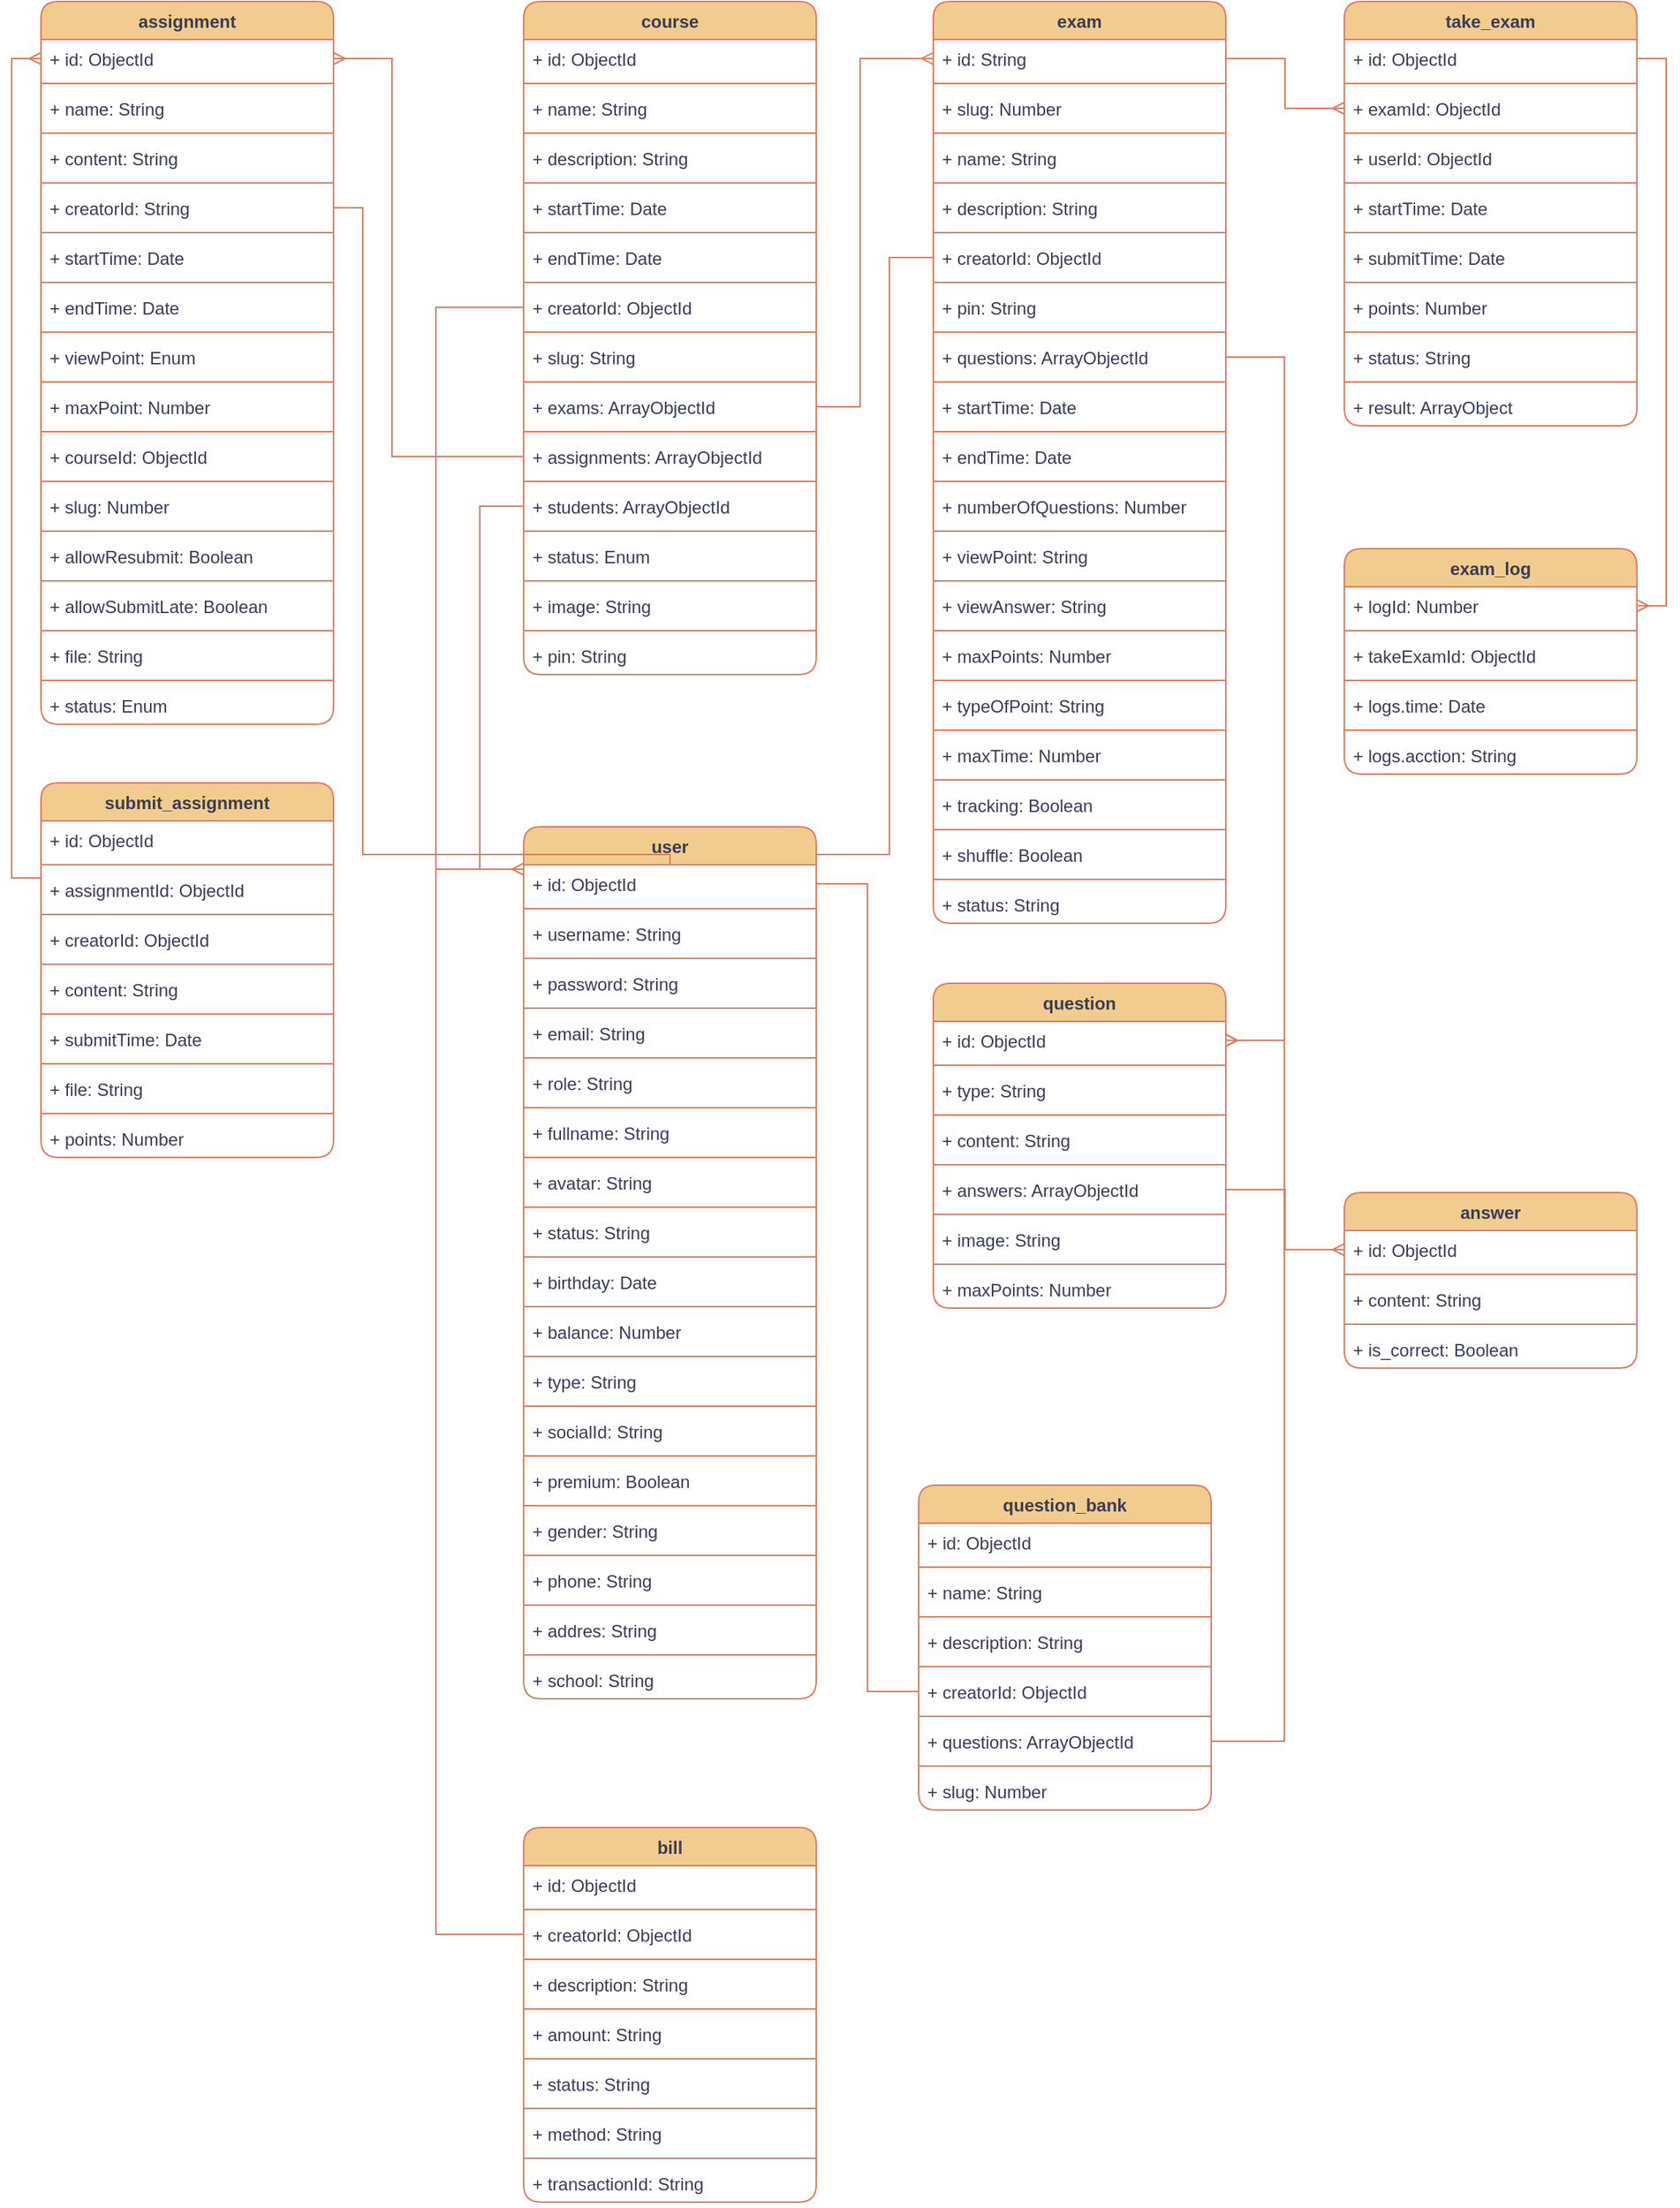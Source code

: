 <mxfile version="20.6.0" type="github">
  <diagram id="C5RBs43oDa-KdzZeNtuy" name="Page-1">
    <mxGraphModel dx="1730" dy="1028" grid="1" gridSize="10" guides="1" tooltips="1" connect="1" arrows="1" fold="1" page="1" pageScale="1" pageWidth="827" pageHeight="1169" math="0" shadow="0">
      <root>
        <mxCell id="WIyWlLk6GJQsqaUBKTNV-0" />
        <mxCell id="WIyWlLk6GJQsqaUBKTNV-1" parent="WIyWlLk6GJQsqaUBKTNV-0" />
        <mxCell id="W6RoJHMNnuyf8-aoZknP-2" value="answer" style="swimlane;fontStyle=1;align=center;verticalAlign=top;childLayout=stackLayout;horizontal=1;startSize=26;horizontalStack=0;resizeParent=1;resizeParentMax=0;resizeLast=0;collapsible=1;marginBottom=0;rounded=1;glass=0;sketch=0;fillColor=#F2CC8F;strokeColor=#E07A5F;fontColor=#393C56;" parent="WIyWlLk6GJQsqaUBKTNV-1" vertex="1">
          <mxGeometry x="1081" y="1120" width="200" height="120" as="geometry">
            <mxRectangle x="20" y="30" width="80" height="30" as="alternateBounds" />
          </mxGeometry>
        </mxCell>
        <mxCell id="W6RoJHMNnuyf8-aoZknP-3" value="+ id: ObjectId" style="text;strokeColor=none;fillColor=none;align=left;verticalAlign=top;spacingLeft=4;spacingRight=4;overflow=hidden;rotatable=0;points=[[0,0.5],[1,0.5]];portConstraint=eastwest;rounded=0;glass=0;sketch=0;fontColor=#393C56;" parent="W6RoJHMNnuyf8-aoZknP-2" vertex="1">
          <mxGeometry y="26" width="200" height="26" as="geometry" />
        </mxCell>
        <mxCell id="W6RoJHMNnuyf8-aoZknP-4" value="" style="line;strokeWidth=1;fillColor=none;align=left;verticalAlign=middle;spacingTop=-1;spacingLeft=3;spacingRight=3;rotatable=0;labelPosition=right;points=[];portConstraint=eastwest;rounded=0;glass=0;sketch=0;labelBackgroundColor=#F4F1DE;strokeColor=#E07A5F;fontColor=#393C56;" parent="W6RoJHMNnuyf8-aoZknP-2" vertex="1">
          <mxGeometry y="52" width="200" height="8" as="geometry" />
        </mxCell>
        <mxCell id="W6RoJHMNnuyf8-aoZknP-5" value="+ content: String" style="text;strokeColor=none;fillColor=none;align=left;verticalAlign=top;spacingLeft=4;spacingRight=4;overflow=hidden;rotatable=0;points=[[0,0.5],[1,0.5]];portConstraint=eastwest;rounded=0;glass=0;sketch=0;fontColor=#393C56;" parent="W6RoJHMNnuyf8-aoZknP-2" vertex="1">
          <mxGeometry y="60" width="200" height="26" as="geometry" />
        </mxCell>
        <mxCell id="W6RoJHMNnuyf8-aoZknP-7" value="" style="line;strokeWidth=1;fillColor=none;align=left;verticalAlign=middle;spacingTop=-1;spacingLeft=3;spacingRight=3;rotatable=0;labelPosition=right;points=[];portConstraint=eastwest;rounded=1;glass=0;sketch=0;labelBackgroundColor=#F4F1DE;strokeColor=#E07A5F;fontColor=#393C56;" parent="W6RoJHMNnuyf8-aoZknP-2" vertex="1">
          <mxGeometry y="86" width="200" height="8" as="geometry" />
        </mxCell>
        <mxCell id="W6RoJHMNnuyf8-aoZknP-6" value="+ is_correct: Boolean" style="text;strokeColor=none;fillColor=none;align=left;verticalAlign=top;spacingLeft=4;spacingRight=4;overflow=hidden;rotatable=0;points=[[0,0.5],[1,0.5]];portConstraint=eastwest;rounded=0;glass=0;sketch=0;fontColor=#393C56;" parent="W6RoJHMNnuyf8-aoZknP-2" vertex="1">
          <mxGeometry y="94" width="200" height="26" as="geometry" />
        </mxCell>
        <mxCell id="W6RoJHMNnuyf8-aoZknP-8" value="bill" style="swimlane;fontStyle=1;align=center;verticalAlign=top;childLayout=stackLayout;horizontal=1;startSize=26;horizontalStack=0;resizeParent=1;resizeParentMax=0;resizeLast=0;collapsible=1;marginBottom=0;rounded=1;glass=0;sketch=0;fillColor=#F2CC8F;strokeColor=#E07A5F;fontColor=#393C56;" parent="WIyWlLk6GJQsqaUBKTNV-1" vertex="1">
          <mxGeometry x="520" y="1554" width="200" height="256" as="geometry" />
        </mxCell>
        <mxCell id="W6RoJHMNnuyf8-aoZknP-9" value="+ id: ObjectId" style="text;strokeColor=none;fillColor=none;align=left;verticalAlign=top;spacingLeft=4;spacingRight=4;overflow=hidden;rotatable=0;points=[[0,0.5],[1,0.5]];portConstraint=eastwest;rounded=0;glass=0;sketch=0;fontColor=#393C56;" parent="W6RoJHMNnuyf8-aoZknP-8" vertex="1">
          <mxGeometry y="26" width="200" height="26" as="geometry" />
        </mxCell>
        <mxCell id="W6RoJHMNnuyf8-aoZknP-10" value="" style="line;strokeWidth=1;fillColor=none;align=left;verticalAlign=middle;spacingTop=-1;spacingLeft=3;spacingRight=3;rotatable=0;labelPosition=right;points=[];portConstraint=eastwest;rounded=0;glass=0;sketch=0;labelBackgroundColor=#F4F1DE;strokeColor=#E07A5F;fontColor=#393C56;" parent="W6RoJHMNnuyf8-aoZknP-8" vertex="1">
          <mxGeometry y="52" width="200" height="8" as="geometry" />
        </mxCell>
        <mxCell id="W6RoJHMNnuyf8-aoZknP-11" value="+ creatorId: ObjectId" style="text;strokeColor=none;fillColor=none;align=left;verticalAlign=top;spacingLeft=4;spacingRight=4;overflow=hidden;rotatable=0;points=[[0,0.5],[1,0.5]];portConstraint=eastwest;rounded=0;glass=0;sketch=0;fontColor=#393C56;" parent="W6RoJHMNnuyf8-aoZknP-8" vertex="1">
          <mxGeometry y="60" width="200" height="26" as="geometry" />
        </mxCell>
        <mxCell id="W6RoJHMNnuyf8-aoZknP-12" value="" style="line;strokeWidth=1;fillColor=none;align=left;verticalAlign=middle;spacingTop=-1;spacingLeft=3;spacingRight=3;rotatable=0;labelPosition=right;points=[];portConstraint=eastwest;rounded=1;glass=0;sketch=0;labelBackgroundColor=#F4F1DE;strokeColor=#E07A5F;fontColor=#393C56;" parent="W6RoJHMNnuyf8-aoZknP-8" vertex="1">
          <mxGeometry y="86" width="200" height="8" as="geometry" />
        </mxCell>
        <mxCell id="W6RoJHMNnuyf8-aoZknP-13" value="+ description: String" style="text;strokeColor=none;fillColor=none;align=left;verticalAlign=top;spacingLeft=4;spacingRight=4;overflow=hidden;rotatable=0;points=[[0,0.5],[1,0.5]];portConstraint=eastwest;rounded=0;glass=0;sketch=0;fontColor=#393C56;" parent="W6RoJHMNnuyf8-aoZknP-8" vertex="1">
          <mxGeometry y="94" width="200" height="26" as="geometry" />
        </mxCell>
        <mxCell id="W6RoJHMNnuyf8-aoZknP-15" value="" style="line;strokeWidth=1;fillColor=none;align=left;verticalAlign=middle;spacingTop=-1;spacingLeft=3;spacingRight=3;rotatable=0;labelPosition=right;points=[];portConstraint=eastwest;rounded=1;glass=0;sketch=0;labelBackgroundColor=#F4F1DE;strokeColor=#E07A5F;fontColor=#393C56;" parent="W6RoJHMNnuyf8-aoZknP-8" vertex="1">
          <mxGeometry y="120" width="200" height="8" as="geometry" />
        </mxCell>
        <mxCell id="W6RoJHMNnuyf8-aoZknP-14" value="+ amount: String" style="text;strokeColor=none;fillColor=none;align=left;verticalAlign=top;spacingLeft=4;spacingRight=4;overflow=hidden;rotatable=0;points=[[0,0.5],[1,0.5]];portConstraint=eastwest;rounded=0;glass=0;sketch=0;fontColor=#393C56;" parent="W6RoJHMNnuyf8-aoZknP-8" vertex="1">
          <mxGeometry y="128" width="200" height="26" as="geometry" />
        </mxCell>
        <mxCell id="W6RoJHMNnuyf8-aoZknP-17" value="" style="line;strokeWidth=1;fillColor=none;align=left;verticalAlign=middle;spacingTop=-1;spacingLeft=3;spacingRight=3;rotatable=0;labelPosition=right;points=[];portConstraint=eastwest;rounded=1;glass=0;sketch=0;labelBackgroundColor=#F4F1DE;strokeColor=#E07A5F;fontColor=#393C56;" parent="W6RoJHMNnuyf8-aoZknP-8" vertex="1">
          <mxGeometry y="154" width="200" height="8" as="geometry" />
        </mxCell>
        <mxCell id="W6RoJHMNnuyf8-aoZknP-16" value="+ status: String" style="text;strokeColor=none;fillColor=none;align=left;verticalAlign=top;spacingLeft=4;spacingRight=4;overflow=hidden;rotatable=0;points=[[0,0.5],[1,0.5]];portConstraint=eastwest;rounded=0;glass=0;sketch=0;fontColor=#393C56;" parent="W6RoJHMNnuyf8-aoZknP-8" vertex="1">
          <mxGeometry y="162" width="200" height="26" as="geometry" />
        </mxCell>
        <mxCell id="W6RoJHMNnuyf8-aoZknP-20" value="" style="line;strokeWidth=1;fillColor=none;align=left;verticalAlign=middle;spacingTop=-1;spacingLeft=3;spacingRight=3;rotatable=0;labelPosition=right;points=[];portConstraint=eastwest;rounded=1;glass=0;sketch=0;labelBackgroundColor=#F4F1DE;strokeColor=#E07A5F;fontColor=#393C56;" parent="W6RoJHMNnuyf8-aoZknP-8" vertex="1">
          <mxGeometry y="188" width="200" height="8" as="geometry" />
        </mxCell>
        <mxCell id="W6RoJHMNnuyf8-aoZknP-18" value="+ method: String" style="text;strokeColor=none;fillColor=none;align=left;verticalAlign=top;spacingLeft=4;spacingRight=4;overflow=hidden;rotatable=0;points=[[0,0.5],[1,0.5]];portConstraint=eastwest;rounded=0;glass=0;sketch=0;fontColor=#393C56;" parent="W6RoJHMNnuyf8-aoZknP-8" vertex="1">
          <mxGeometry y="196" width="200" height="26" as="geometry" />
        </mxCell>
        <mxCell id="W6RoJHMNnuyf8-aoZknP-21" value="" style="line;strokeWidth=1;fillColor=none;align=left;verticalAlign=middle;spacingTop=-1;spacingLeft=3;spacingRight=3;rotatable=0;labelPosition=right;points=[];portConstraint=eastwest;rounded=1;glass=0;sketch=0;labelBackgroundColor=#F4F1DE;strokeColor=#E07A5F;fontColor=#393C56;" parent="W6RoJHMNnuyf8-aoZknP-8" vertex="1">
          <mxGeometry y="222" width="200" height="8" as="geometry" />
        </mxCell>
        <mxCell id="W6RoJHMNnuyf8-aoZknP-19" value="+ transactionId: String" style="text;strokeColor=none;fillColor=none;align=left;verticalAlign=top;spacingLeft=4;spacingRight=4;overflow=hidden;rotatable=0;points=[[0,0.5],[1,0.5]];portConstraint=eastwest;rounded=0;glass=0;sketch=0;fontColor=#393C56;" parent="W6RoJHMNnuyf8-aoZknP-8" vertex="1">
          <mxGeometry y="230" width="200" height="26" as="geometry" />
        </mxCell>
        <mxCell id="W6RoJHMNnuyf8-aoZknP-22" value="assignment" style="swimlane;fontStyle=1;align=center;verticalAlign=top;childLayout=stackLayout;horizontal=1;startSize=26;horizontalStack=0;resizeParent=1;resizeParentMax=0;resizeLast=0;collapsible=1;marginBottom=0;rounded=1;glass=0;sketch=0;fillColor=#F2CC8F;strokeColor=#E07A5F;fontColor=#393C56;" parent="WIyWlLk6GJQsqaUBKTNV-1" vertex="1">
          <mxGeometry x="190" y="306" width="200" height="494" as="geometry">
            <mxRectangle x="90" y="231" width="110" height="30" as="alternateBounds" />
          </mxGeometry>
        </mxCell>
        <mxCell id="W6RoJHMNnuyf8-aoZknP-23" value="+ id: ObjectId" style="text;strokeColor=none;fillColor=none;align=left;verticalAlign=top;spacingLeft=4;spacingRight=4;overflow=hidden;rotatable=0;points=[[0,0.5],[1,0.5]];portConstraint=eastwest;rounded=1;glass=0;sketch=0;fontColor=#393C56;" parent="W6RoJHMNnuyf8-aoZknP-22" vertex="1">
          <mxGeometry y="26" width="200" height="26" as="geometry" />
        </mxCell>
        <mxCell id="W6RoJHMNnuyf8-aoZknP-24" value="" style="line;strokeWidth=1;fillColor=none;align=left;verticalAlign=middle;spacingTop=-1;spacingLeft=3;spacingRight=3;rotatable=0;labelPosition=right;points=[];portConstraint=eastwest;rounded=1;glass=0;sketch=0;labelBackgroundColor=#F4F1DE;strokeColor=#E07A5F;fontColor=#393C56;" parent="W6RoJHMNnuyf8-aoZknP-22" vertex="1">
          <mxGeometry y="52" width="200" height="8" as="geometry" />
        </mxCell>
        <mxCell id="W6RoJHMNnuyf8-aoZknP-25" value="+ name: String" style="text;strokeColor=none;fillColor=none;align=left;verticalAlign=top;spacingLeft=4;spacingRight=4;overflow=hidden;rotatable=0;points=[[0,0.5],[1,0.5]];portConstraint=eastwest;rounded=1;glass=0;sketch=0;fontColor=#393C56;" parent="W6RoJHMNnuyf8-aoZknP-22" vertex="1">
          <mxGeometry y="60" width="200" height="26" as="geometry" />
        </mxCell>
        <mxCell id="W6RoJHMNnuyf8-aoZknP-38" value="" style="line;strokeWidth=1;fillColor=none;align=left;verticalAlign=middle;spacingTop=-1;spacingLeft=3;spacingRight=3;rotatable=0;labelPosition=right;points=[];portConstraint=eastwest;rounded=1;glass=0;sketch=0;labelBackgroundColor=#F4F1DE;strokeColor=#E07A5F;fontColor=#393C56;" parent="W6RoJHMNnuyf8-aoZknP-22" vertex="1">
          <mxGeometry y="86" width="200" height="8" as="geometry" />
        </mxCell>
        <mxCell id="W6RoJHMNnuyf8-aoZknP-26" value="+ content: String" style="text;strokeColor=none;fillColor=none;align=left;verticalAlign=top;spacingLeft=4;spacingRight=4;overflow=hidden;rotatable=0;points=[[0,0.5],[1,0.5]];portConstraint=eastwest;rounded=1;glass=0;sketch=0;fontColor=#393C56;" parent="W6RoJHMNnuyf8-aoZknP-22" vertex="1">
          <mxGeometry y="94" width="200" height="26" as="geometry" />
        </mxCell>
        <mxCell id="W6RoJHMNnuyf8-aoZknP-39" value="" style="line;strokeWidth=1;fillColor=none;align=left;verticalAlign=middle;spacingTop=-1;spacingLeft=3;spacingRight=3;rotatable=0;labelPosition=right;points=[];portConstraint=eastwest;rounded=1;glass=0;sketch=0;labelBackgroundColor=#F4F1DE;strokeColor=#E07A5F;fontColor=#393C56;" parent="W6RoJHMNnuyf8-aoZknP-22" vertex="1">
          <mxGeometry y="120" width="200" height="8" as="geometry" />
        </mxCell>
        <mxCell id="W6RoJHMNnuyf8-aoZknP-27" value="+ creatorId: String" style="text;strokeColor=none;fillColor=none;align=left;verticalAlign=top;spacingLeft=4;spacingRight=4;overflow=hidden;rotatable=0;points=[[0,0.5],[1,0.5]];portConstraint=eastwest;rounded=1;glass=0;sketch=0;fontColor=#393C56;" parent="W6RoJHMNnuyf8-aoZknP-22" vertex="1">
          <mxGeometry y="128" width="200" height="26" as="geometry" />
        </mxCell>
        <mxCell id="W6RoJHMNnuyf8-aoZknP-40" value="" style="line;strokeWidth=1;fillColor=none;align=left;verticalAlign=middle;spacingTop=-1;spacingLeft=3;spacingRight=3;rotatable=0;labelPosition=right;points=[];portConstraint=eastwest;rounded=1;glass=0;sketch=0;labelBackgroundColor=#F4F1DE;strokeColor=#E07A5F;fontColor=#393C56;" parent="W6RoJHMNnuyf8-aoZknP-22" vertex="1">
          <mxGeometry y="154" width="200" height="8" as="geometry" />
        </mxCell>
        <mxCell id="W6RoJHMNnuyf8-aoZknP-28" value="+ startTime: Date" style="text;strokeColor=none;fillColor=none;align=left;verticalAlign=top;spacingLeft=4;spacingRight=4;overflow=hidden;rotatable=0;points=[[0,0.5],[1,0.5]];portConstraint=eastwest;rounded=1;glass=0;sketch=0;fontColor=#393C56;" parent="W6RoJHMNnuyf8-aoZknP-22" vertex="1">
          <mxGeometry y="162" width="200" height="26" as="geometry" />
        </mxCell>
        <mxCell id="W6RoJHMNnuyf8-aoZknP-41" value="" style="line;strokeWidth=1;fillColor=none;align=left;verticalAlign=middle;spacingTop=-1;spacingLeft=3;spacingRight=3;rotatable=0;labelPosition=right;points=[];portConstraint=eastwest;rounded=1;glass=0;sketch=0;labelBackgroundColor=#F4F1DE;strokeColor=#E07A5F;fontColor=#393C56;" parent="W6RoJHMNnuyf8-aoZknP-22" vertex="1">
          <mxGeometry y="188" width="200" height="8" as="geometry" />
        </mxCell>
        <mxCell id="W6RoJHMNnuyf8-aoZknP-29" value="+ endTime: Date" style="text;strokeColor=none;fillColor=none;align=left;verticalAlign=top;spacingLeft=4;spacingRight=4;overflow=hidden;rotatable=0;points=[[0,0.5],[1,0.5]];portConstraint=eastwest;rounded=1;glass=0;sketch=0;fontColor=#393C56;" parent="W6RoJHMNnuyf8-aoZknP-22" vertex="1">
          <mxGeometry y="196" width="200" height="26" as="geometry" />
        </mxCell>
        <mxCell id="W6RoJHMNnuyf8-aoZknP-42" value="" style="line;strokeWidth=1;fillColor=none;align=left;verticalAlign=middle;spacingTop=-1;spacingLeft=3;spacingRight=3;rotatable=0;labelPosition=right;points=[];portConstraint=eastwest;rounded=1;glass=0;sketch=0;labelBackgroundColor=#F4F1DE;strokeColor=#E07A5F;fontColor=#393C56;" parent="W6RoJHMNnuyf8-aoZknP-22" vertex="1">
          <mxGeometry y="222" width="200" height="8" as="geometry" />
        </mxCell>
        <mxCell id="W6RoJHMNnuyf8-aoZknP-30" value="+ viewPoint: Enum" style="text;strokeColor=none;fillColor=none;align=left;verticalAlign=top;spacingLeft=4;spacingRight=4;overflow=hidden;rotatable=0;points=[[0,0.5],[1,0.5]];portConstraint=eastwest;rounded=1;glass=0;sketch=0;fontColor=#393C56;" parent="W6RoJHMNnuyf8-aoZknP-22" vertex="1">
          <mxGeometry y="230" width="200" height="26" as="geometry" />
        </mxCell>
        <mxCell id="W6RoJHMNnuyf8-aoZknP-43" value="" style="line;strokeWidth=1;fillColor=none;align=left;verticalAlign=middle;spacingTop=-1;spacingLeft=3;spacingRight=3;rotatable=0;labelPosition=right;points=[];portConstraint=eastwest;rounded=1;glass=0;sketch=0;labelBackgroundColor=#F4F1DE;strokeColor=#E07A5F;fontColor=#393C56;" parent="W6RoJHMNnuyf8-aoZknP-22" vertex="1">
          <mxGeometry y="256" width="200" height="8" as="geometry" />
        </mxCell>
        <mxCell id="W6RoJHMNnuyf8-aoZknP-31" value="+ maxPoint: Number" style="text;strokeColor=none;fillColor=none;align=left;verticalAlign=top;spacingLeft=4;spacingRight=4;overflow=hidden;rotatable=0;points=[[0,0.5],[1,0.5]];portConstraint=eastwest;rounded=1;glass=0;sketch=0;fontColor=#393C56;" parent="W6RoJHMNnuyf8-aoZknP-22" vertex="1">
          <mxGeometry y="264" width="200" height="26" as="geometry" />
        </mxCell>
        <mxCell id="W6RoJHMNnuyf8-aoZknP-44" value="" style="line;strokeWidth=1;fillColor=none;align=left;verticalAlign=middle;spacingTop=-1;spacingLeft=3;spacingRight=3;rotatable=0;labelPosition=right;points=[];portConstraint=eastwest;rounded=1;glass=0;sketch=0;labelBackgroundColor=#F4F1DE;strokeColor=#E07A5F;fontColor=#393C56;" parent="W6RoJHMNnuyf8-aoZknP-22" vertex="1">
          <mxGeometry y="290" width="200" height="8" as="geometry" />
        </mxCell>
        <mxCell id="W6RoJHMNnuyf8-aoZknP-32" value="+ courseId: ObjectId" style="text;strokeColor=none;fillColor=none;align=left;verticalAlign=top;spacingLeft=4;spacingRight=4;overflow=hidden;rotatable=0;points=[[0,0.5],[1,0.5]];portConstraint=eastwest;rounded=1;glass=0;sketch=0;fontColor=#393C56;" parent="W6RoJHMNnuyf8-aoZknP-22" vertex="1">
          <mxGeometry y="298" width="200" height="26" as="geometry" />
        </mxCell>
        <mxCell id="W6RoJHMNnuyf8-aoZknP-45" value="" style="line;strokeWidth=1;fillColor=none;align=left;verticalAlign=middle;spacingTop=-1;spacingLeft=3;spacingRight=3;rotatable=0;labelPosition=right;points=[];portConstraint=eastwest;rounded=1;glass=0;sketch=0;labelBackgroundColor=#F4F1DE;strokeColor=#E07A5F;fontColor=#393C56;" parent="W6RoJHMNnuyf8-aoZknP-22" vertex="1">
          <mxGeometry y="324" width="200" height="8" as="geometry" />
        </mxCell>
        <mxCell id="W6RoJHMNnuyf8-aoZknP-33" value="+ slug: Number" style="text;strokeColor=none;fillColor=none;align=left;verticalAlign=top;spacingLeft=4;spacingRight=4;overflow=hidden;rotatable=0;points=[[0,0.5],[1,0.5]];portConstraint=eastwest;rounded=1;glass=0;sketch=0;fontColor=#393C56;" parent="W6RoJHMNnuyf8-aoZknP-22" vertex="1">
          <mxGeometry y="332" width="200" height="26" as="geometry" />
        </mxCell>
        <mxCell id="W6RoJHMNnuyf8-aoZknP-46" value="" style="line;strokeWidth=1;fillColor=none;align=left;verticalAlign=middle;spacingTop=-1;spacingLeft=3;spacingRight=3;rotatable=0;labelPosition=right;points=[];portConstraint=eastwest;rounded=1;glass=0;sketch=0;labelBackgroundColor=#F4F1DE;strokeColor=#E07A5F;fontColor=#393C56;" parent="W6RoJHMNnuyf8-aoZknP-22" vertex="1">
          <mxGeometry y="358" width="200" height="8" as="geometry" />
        </mxCell>
        <mxCell id="W6RoJHMNnuyf8-aoZknP-34" value="+ allowResubmit: Boolean" style="text;strokeColor=none;fillColor=none;align=left;verticalAlign=top;spacingLeft=4;spacingRight=4;overflow=hidden;rotatable=0;points=[[0,0.5],[1,0.5]];portConstraint=eastwest;rounded=1;glass=0;sketch=0;fontColor=#393C56;" parent="W6RoJHMNnuyf8-aoZknP-22" vertex="1">
          <mxGeometry y="366" width="200" height="26" as="geometry" />
        </mxCell>
        <mxCell id="W6RoJHMNnuyf8-aoZknP-47" value="" style="line;strokeWidth=1;fillColor=none;align=left;verticalAlign=middle;spacingTop=-1;spacingLeft=3;spacingRight=3;rotatable=0;labelPosition=right;points=[];portConstraint=eastwest;rounded=1;glass=0;sketch=0;labelBackgroundColor=#F4F1DE;strokeColor=#E07A5F;fontColor=#393C56;" parent="W6RoJHMNnuyf8-aoZknP-22" vertex="1">
          <mxGeometry y="392" width="200" height="8" as="geometry" />
        </mxCell>
        <mxCell id="W6RoJHMNnuyf8-aoZknP-35" value="+ allowSubmitLate: Boolean" style="text;strokeColor=none;fillColor=none;align=left;verticalAlign=top;spacingLeft=4;spacingRight=4;overflow=hidden;rotatable=0;points=[[0,0.5],[1,0.5]];portConstraint=eastwest;rounded=1;glass=0;sketch=0;fontColor=#393C56;" parent="W6RoJHMNnuyf8-aoZknP-22" vertex="1">
          <mxGeometry y="400" width="200" height="26" as="geometry" />
        </mxCell>
        <mxCell id="W6RoJHMNnuyf8-aoZknP-48" value="" style="line;strokeWidth=1;fillColor=none;align=left;verticalAlign=middle;spacingTop=-1;spacingLeft=3;spacingRight=3;rotatable=0;labelPosition=right;points=[];portConstraint=eastwest;rounded=1;glass=0;sketch=0;labelBackgroundColor=#F4F1DE;strokeColor=#E07A5F;fontColor=#393C56;" parent="W6RoJHMNnuyf8-aoZknP-22" vertex="1">
          <mxGeometry y="426" width="200" height="8" as="geometry" />
        </mxCell>
        <mxCell id="W6RoJHMNnuyf8-aoZknP-36" value="+ file: String" style="text;strokeColor=none;fillColor=none;align=left;verticalAlign=top;spacingLeft=4;spacingRight=4;overflow=hidden;rotatable=0;points=[[0,0.5],[1,0.5]];portConstraint=eastwest;rounded=1;glass=0;sketch=0;fontColor=#393C56;" parent="W6RoJHMNnuyf8-aoZknP-22" vertex="1">
          <mxGeometry y="434" width="200" height="26" as="geometry" />
        </mxCell>
        <mxCell id="W6RoJHMNnuyf8-aoZknP-49" value="" style="line;strokeWidth=1;fillColor=none;align=left;verticalAlign=middle;spacingTop=-1;spacingLeft=3;spacingRight=3;rotatable=0;labelPosition=right;points=[];portConstraint=eastwest;rounded=1;glass=0;sketch=0;labelBackgroundColor=#F4F1DE;strokeColor=#E07A5F;fontColor=#393C56;" parent="W6RoJHMNnuyf8-aoZknP-22" vertex="1">
          <mxGeometry y="460" width="200" height="8" as="geometry" />
        </mxCell>
        <mxCell id="W6RoJHMNnuyf8-aoZknP-37" value="+ status: Enum" style="text;strokeColor=none;fillColor=none;align=left;verticalAlign=top;spacingLeft=4;spacingRight=4;overflow=hidden;rotatable=0;points=[[0,0.5],[1,0.5]];portConstraint=eastwest;rounded=1;glass=0;sketch=0;fontColor=#393C56;" parent="W6RoJHMNnuyf8-aoZknP-22" vertex="1">
          <mxGeometry y="468" width="200" height="26" as="geometry" />
        </mxCell>
        <mxCell id="W6RoJHMNnuyf8-aoZknP-50" value="course" style="swimlane;fontStyle=1;align=center;verticalAlign=top;childLayout=stackLayout;horizontal=1;startSize=26;horizontalStack=0;resizeParent=1;resizeParentMax=0;resizeLast=0;collapsible=1;marginBottom=0;rounded=1;glass=0;sketch=0;fillColor=#F2CC8F;strokeColor=#E07A5F;fontColor=#393C56;" parent="WIyWlLk6GJQsqaUBKTNV-1" vertex="1">
          <mxGeometry x="520" y="306" width="200" height="460" as="geometry" />
        </mxCell>
        <mxCell id="W6RoJHMNnuyf8-aoZknP-51" value="+ id: ObjectId" style="text;strokeColor=none;fillColor=none;align=left;verticalAlign=top;spacingLeft=4;spacingRight=4;overflow=hidden;rotatable=0;points=[[0,0.5],[1,0.5]];portConstraint=eastwest;rounded=1;glass=0;sketch=0;fontColor=#393C56;" parent="W6RoJHMNnuyf8-aoZknP-50" vertex="1">
          <mxGeometry y="26" width="200" height="26" as="geometry" />
        </mxCell>
        <mxCell id="W6RoJHMNnuyf8-aoZknP-66" value="" style="line;strokeWidth=1;fillColor=none;align=left;verticalAlign=middle;spacingTop=-1;spacingLeft=3;spacingRight=3;rotatable=0;labelPosition=right;points=[];portConstraint=eastwest;rounded=1;glass=0;sketch=0;labelBackgroundColor=#F4F1DE;strokeColor=#E07A5F;fontColor=#393C56;" parent="W6RoJHMNnuyf8-aoZknP-50" vertex="1">
          <mxGeometry y="52" width="200" height="8" as="geometry" />
        </mxCell>
        <mxCell id="W6RoJHMNnuyf8-aoZknP-54" value="+ name: String" style="text;strokeColor=none;fillColor=none;align=left;verticalAlign=top;spacingLeft=4;spacingRight=4;overflow=hidden;rotatable=0;points=[[0,0.5],[1,0.5]];portConstraint=eastwest;rounded=1;glass=0;sketch=0;fontColor=#393C56;" parent="W6RoJHMNnuyf8-aoZknP-50" vertex="1">
          <mxGeometry y="60" width="200" height="26" as="geometry" />
        </mxCell>
        <mxCell id="W6RoJHMNnuyf8-aoZknP-67" value="" style="line;strokeWidth=1;fillColor=none;align=left;verticalAlign=middle;spacingTop=-1;spacingLeft=3;spacingRight=3;rotatable=0;labelPosition=right;points=[];portConstraint=eastwest;rounded=1;glass=0;sketch=0;labelBackgroundColor=#F4F1DE;strokeColor=#E07A5F;fontColor=#393C56;" parent="W6RoJHMNnuyf8-aoZknP-50" vertex="1">
          <mxGeometry y="86" width="200" height="8" as="geometry" />
        </mxCell>
        <mxCell id="W6RoJHMNnuyf8-aoZknP-55" value="+ description: String" style="text;strokeColor=none;fillColor=none;align=left;verticalAlign=top;spacingLeft=4;spacingRight=4;overflow=hidden;rotatable=0;points=[[0,0.5],[1,0.5]];portConstraint=eastwest;rounded=1;glass=0;sketch=0;fontColor=#393C56;" parent="W6RoJHMNnuyf8-aoZknP-50" vertex="1">
          <mxGeometry y="94" width="200" height="26" as="geometry" />
        </mxCell>
        <mxCell id="W6RoJHMNnuyf8-aoZknP-68" value="" style="line;strokeWidth=1;fillColor=none;align=left;verticalAlign=middle;spacingTop=-1;spacingLeft=3;spacingRight=3;rotatable=0;labelPosition=right;points=[];portConstraint=eastwest;rounded=1;glass=0;sketch=0;labelBackgroundColor=#F4F1DE;strokeColor=#E07A5F;fontColor=#393C56;" parent="W6RoJHMNnuyf8-aoZknP-50" vertex="1">
          <mxGeometry y="120" width="200" height="8" as="geometry" />
        </mxCell>
        <mxCell id="W6RoJHMNnuyf8-aoZknP-56" value="+ startTime: Date" style="text;strokeColor=none;fillColor=none;align=left;verticalAlign=top;spacingLeft=4;spacingRight=4;overflow=hidden;rotatable=0;points=[[0,0.5],[1,0.5]];portConstraint=eastwest;rounded=1;glass=0;sketch=0;fontColor=#393C56;" parent="W6RoJHMNnuyf8-aoZknP-50" vertex="1">
          <mxGeometry y="128" width="200" height="26" as="geometry" />
        </mxCell>
        <mxCell id="W6RoJHMNnuyf8-aoZknP-69" value="" style="line;strokeWidth=1;fillColor=none;align=left;verticalAlign=middle;spacingTop=-1;spacingLeft=3;spacingRight=3;rotatable=0;labelPosition=right;points=[];portConstraint=eastwest;rounded=1;glass=0;sketch=0;labelBackgroundColor=#F4F1DE;strokeColor=#E07A5F;fontColor=#393C56;" parent="W6RoJHMNnuyf8-aoZknP-50" vertex="1">
          <mxGeometry y="154" width="200" height="8" as="geometry" />
        </mxCell>
        <mxCell id="W6RoJHMNnuyf8-aoZknP-57" value="+ endTime: Date" style="text;strokeColor=none;fillColor=none;align=left;verticalAlign=top;spacingLeft=4;spacingRight=4;overflow=hidden;rotatable=0;points=[[0,0.5],[1,0.5]];portConstraint=eastwest;rounded=1;glass=0;sketch=0;fontColor=#393C56;" parent="W6RoJHMNnuyf8-aoZknP-50" vertex="1">
          <mxGeometry y="162" width="200" height="26" as="geometry" />
        </mxCell>
        <mxCell id="W6RoJHMNnuyf8-aoZknP-70" value="" style="line;strokeWidth=1;fillColor=none;align=left;verticalAlign=middle;spacingTop=-1;spacingLeft=3;spacingRight=3;rotatable=0;labelPosition=right;points=[];portConstraint=eastwest;rounded=1;glass=0;sketch=0;labelBackgroundColor=#F4F1DE;strokeColor=#E07A5F;fontColor=#393C56;" parent="W6RoJHMNnuyf8-aoZknP-50" vertex="1">
          <mxGeometry y="188" width="200" height="8" as="geometry" />
        </mxCell>
        <mxCell id="W6RoJHMNnuyf8-aoZknP-58" value="+ creatorId: ObjectId" style="text;strokeColor=none;fillColor=none;align=left;verticalAlign=top;spacingLeft=4;spacingRight=4;overflow=hidden;rotatable=0;points=[[0,0.5],[1,0.5]];portConstraint=eastwest;rounded=1;glass=0;sketch=0;fontColor=#393C56;" parent="W6RoJHMNnuyf8-aoZknP-50" vertex="1">
          <mxGeometry y="196" width="200" height="26" as="geometry" />
        </mxCell>
        <mxCell id="W6RoJHMNnuyf8-aoZknP-71" value="" style="line;strokeWidth=1;fillColor=none;align=left;verticalAlign=middle;spacingTop=-1;spacingLeft=3;spacingRight=3;rotatable=0;labelPosition=right;points=[];portConstraint=eastwest;rounded=1;glass=0;sketch=0;labelBackgroundColor=#F4F1DE;strokeColor=#E07A5F;fontColor=#393C56;" parent="W6RoJHMNnuyf8-aoZknP-50" vertex="1">
          <mxGeometry y="222" width="200" height="8" as="geometry" />
        </mxCell>
        <mxCell id="W6RoJHMNnuyf8-aoZknP-60" value="+ slug: String" style="text;strokeColor=none;fillColor=none;align=left;verticalAlign=top;spacingLeft=4;spacingRight=4;overflow=hidden;rotatable=0;points=[[0,0.5],[1,0.5]];portConstraint=eastwest;rounded=1;glass=0;sketch=0;fontColor=#393C56;" parent="W6RoJHMNnuyf8-aoZknP-50" vertex="1">
          <mxGeometry y="230" width="200" height="26" as="geometry" />
        </mxCell>
        <mxCell id="W6RoJHMNnuyf8-aoZknP-72" value="" style="line;strokeWidth=1;fillColor=none;align=left;verticalAlign=middle;spacingTop=-1;spacingLeft=3;spacingRight=3;rotatable=0;labelPosition=right;points=[];portConstraint=eastwest;rounded=1;glass=0;sketch=0;labelBackgroundColor=#F4F1DE;strokeColor=#E07A5F;fontColor=#393C56;" parent="W6RoJHMNnuyf8-aoZknP-50" vertex="1">
          <mxGeometry y="256" width="200" height="8" as="geometry" />
        </mxCell>
        <mxCell id="W6RoJHMNnuyf8-aoZknP-59" value="+ exams: ArrayObjectId" style="text;strokeColor=none;fillColor=none;align=left;verticalAlign=top;spacingLeft=4;spacingRight=4;overflow=hidden;rotatable=0;points=[[0,0.5],[1,0.5]];portConstraint=eastwest;rounded=1;glass=0;sketch=0;fontColor=#393C56;" parent="W6RoJHMNnuyf8-aoZknP-50" vertex="1">
          <mxGeometry y="264" width="200" height="26" as="geometry" />
        </mxCell>
        <mxCell id="W6RoJHMNnuyf8-aoZknP-73" value="" style="line;strokeWidth=1;fillColor=none;align=left;verticalAlign=middle;spacingTop=-1;spacingLeft=3;spacingRight=3;rotatable=0;labelPosition=right;points=[];portConstraint=eastwest;rounded=1;glass=0;sketch=0;labelBackgroundColor=#F4F1DE;strokeColor=#E07A5F;fontColor=#393C56;" parent="W6RoJHMNnuyf8-aoZknP-50" vertex="1">
          <mxGeometry y="290" width="200" height="8" as="geometry" />
        </mxCell>
        <mxCell id="W6RoJHMNnuyf8-aoZknP-61" value="+ assignments: ArrayObjectId" style="text;strokeColor=none;fillColor=none;align=left;verticalAlign=top;spacingLeft=4;spacingRight=4;overflow=hidden;rotatable=0;points=[[0,0.5],[1,0.5]];portConstraint=eastwest;rounded=1;glass=0;sketch=0;fontColor=#393C56;" parent="W6RoJHMNnuyf8-aoZknP-50" vertex="1">
          <mxGeometry y="298" width="200" height="26" as="geometry" />
        </mxCell>
        <mxCell id="W6RoJHMNnuyf8-aoZknP-74" value="" style="line;strokeWidth=1;fillColor=none;align=left;verticalAlign=middle;spacingTop=-1;spacingLeft=3;spacingRight=3;rotatable=0;labelPosition=right;points=[];portConstraint=eastwest;rounded=1;glass=0;sketch=0;labelBackgroundColor=#F4F1DE;strokeColor=#E07A5F;fontColor=#393C56;" parent="W6RoJHMNnuyf8-aoZknP-50" vertex="1">
          <mxGeometry y="324" width="200" height="8" as="geometry" />
        </mxCell>
        <mxCell id="W6RoJHMNnuyf8-aoZknP-62" value="+ students: ArrayObjectId" style="text;strokeColor=none;fillColor=none;align=left;verticalAlign=top;spacingLeft=4;spacingRight=4;overflow=hidden;rotatable=0;points=[[0,0.5],[1,0.5]];portConstraint=eastwest;rounded=1;glass=0;sketch=0;fontColor=#393C56;" parent="W6RoJHMNnuyf8-aoZknP-50" vertex="1">
          <mxGeometry y="332" width="200" height="26" as="geometry" />
        </mxCell>
        <mxCell id="W6RoJHMNnuyf8-aoZknP-75" value="" style="line;strokeWidth=1;fillColor=none;align=left;verticalAlign=middle;spacingTop=-1;spacingLeft=3;spacingRight=3;rotatable=0;labelPosition=right;points=[];portConstraint=eastwest;rounded=1;glass=0;sketch=0;labelBackgroundColor=#F4F1DE;strokeColor=#E07A5F;fontColor=#393C56;" parent="W6RoJHMNnuyf8-aoZknP-50" vertex="1">
          <mxGeometry y="358" width="200" height="8" as="geometry" />
        </mxCell>
        <mxCell id="W6RoJHMNnuyf8-aoZknP-63" value="+ status: Enum" style="text;strokeColor=none;fillColor=none;align=left;verticalAlign=top;spacingLeft=4;spacingRight=4;overflow=hidden;rotatable=0;points=[[0,0.5],[1,0.5]];portConstraint=eastwest;rounded=1;glass=0;sketch=0;fontColor=#393C56;" parent="W6RoJHMNnuyf8-aoZknP-50" vertex="1">
          <mxGeometry y="366" width="200" height="26" as="geometry" />
        </mxCell>
        <mxCell id="W6RoJHMNnuyf8-aoZknP-76" value="" style="line;strokeWidth=1;fillColor=none;align=left;verticalAlign=middle;spacingTop=-1;spacingLeft=3;spacingRight=3;rotatable=0;labelPosition=right;points=[];portConstraint=eastwest;rounded=1;glass=0;sketch=0;labelBackgroundColor=#F4F1DE;strokeColor=#E07A5F;fontColor=#393C56;" parent="W6RoJHMNnuyf8-aoZknP-50" vertex="1">
          <mxGeometry y="392" width="200" height="8" as="geometry" />
        </mxCell>
        <mxCell id="W6RoJHMNnuyf8-aoZknP-64" value="+ image: String" style="text;strokeColor=none;fillColor=none;align=left;verticalAlign=top;spacingLeft=4;spacingRight=4;overflow=hidden;rotatable=0;points=[[0,0.5],[1,0.5]];portConstraint=eastwest;rounded=1;glass=0;sketch=0;fontColor=#393C56;" parent="W6RoJHMNnuyf8-aoZknP-50" vertex="1">
          <mxGeometry y="400" width="200" height="26" as="geometry" />
        </mxCell>
        <mxCell id="W6RoJHMNnuyf8-aoZknP-77" value="" style="line;strokeWidth=1;fillColor=none;align=left;verticalAlign=middle;spacingTop=-1;spacingLeft=3;spacingRight=3;rotatable=0;labelPosition=right;points=[];portConstraint=eastwest;rounded=1;glass=0;sketch=0;labelBackgroundColor=#F4F1DE;strokeColor=#E07A5F;fontColor=#393C56;" parent="W6RoJHMNnuyf8-aoZknP-50" vertex="1">
          <mxGeometry y="426" width="200" height="8" as="geometry" />
        </mxCell>
        <mxCell id="W6RoJHMNnuyf8-aoZknP-65" value="+ pin: String" style="text;strokeColor=none;fillColor=none;align=left;verticalAlign=top;spacingLeft=4;spacingRight=4;overflow=hidden;rotatable=0;points=[[0,0.5],[1,0.5]];portConstraint=eastwest;rounded=1;glass=0;sketch=0;fontColor=#393C56;" parent="W6RoJHMNnuyf8-aoZknP-50" vertex="1">
          <mxGeometry y="434" width="200" height="26" as="geometry" />
        </mxCell>
        <mxCell id="W6RoJHMNnuyf8-aoZknP-78" value="exam" style="swimlane;fontStyle=1;align=center;verticalAlign=top;childLayout=stackLayout;horizontal=1;startSize=26;horizontalStack=0;resizeParent=1;resizeParentMax=0;resizeLast=0;collapsible=1;marginBottom=0;rounded=1;glass=0;sketch=0;fillColor=#F2CC8F;strokeColor=#E07A5F;fontColor=#393C56;" parent="WIyWlLk6GJQsqaUBKTNV-1" vertex="1">
          <mxGeometry x="800" y="306" width="200" height="630" as="geometry" />
        </mxCell>
        <mxCell id="W6RoJHMNnuyf8-aoZknP-79" value="+ id: String" style="text;strokeColor=none;fillColor=none;align=left;verticalAlign=top;spacingLeft=4;spacingRight=4;overflow=hidden;rotatable=0;points=[[0,0.5],[1,0.5]];portConstraint=eastwest;rounded=1;glass=0;sketch=0;fontColor=#393C56;" parent="W6RoJHMNnuyf8-aoZknP-78" vertex="1">
          <mxGeometry y="26" width="200" height="26" as="geometry" />
        </mxCell>
        <mxCell id="W6RoJHMNnuyf8-aoZknP-98" value="" style="line;strokeWidth=1;fillColor=none;align=left;verticalAlign=middle;spacingTop=-1;spacingLeft=3;spacingRight=3;rotatable=0;labelPosition=right;points=[];portConstraint=eastwest;rounded=1;glass=0;sketch=0;labelBackgroundColor=#F4F1DE;strokeColor=#E07A5F;fontColor=#393C56;" parent="W6RoJHMNnuyf8-aoZknP-78" vertex="1">
          <mxGeometry y="52" width="200" height="8" as="geometry" />
        </mxCell>
        <mxCell id="W6RoJHMNnuyf8-aoZknP-82" value="+ slug: Number" style="text;strokeColor=none;fillColor=none;align=left;verticalAlign=top;spacingLeft=4;spacingRight=4;overflow=hidden;rotatable=0;points=[[0,0.5],[1,0.5]];portConstraint=eastwest;rounded=1;glass=0;sketch=0;fontColor=#393C56;" parent="W6RoJHMNnuyf8-aoZknP-78" vertex="1">
          <mxGeometry y="60" width="200" height="26" as="geometry" />
        </mxCell>
        <mxCell id="W6RoJHMNnuyf8-aoZknP-80" value="" style="line;strokeWidth=1;fillColor=none;align=left;verticalAlign=middle;spacingTop=-1;spacingLeft=3;spacingRight=3;rotatable=0;labelPosition=right;points=[];portConstraint=eastwest;rounded=1;glass=0;sketch=0;labelBackgroundColor=#F4F1DE;strokeColor=#E07A5F;fontColor=#393C56;" parent="W6RoJHMNnuyf8-aoZknP-78" vertex="1">
          <mxGeometry y="86" width="200" height="8" as="geometry" />
        </mxCell>
        <mxCell id="W6RoJHMNnuyf8-aoZknP-81" value="+ name: String" style="text;strokeColor=none;fillColor=none;align=left;verticalAlign=top;spacingLeft=4;spacingRight=4;overflow=hidden;rotatable=0;points=[[0,0.5],[1,0.5]];portConstraint=eastwest;rounded=1;glass=0;sketch=0;fontColor=#393C56;" parent="W6RoJHMNnuyf8-aoZknP-78" vertex="1">
          <mxGeometry y="94" width="200" height="26" as="geometry" />
        </mxCell>
        <mxCell id="W6RoJHMNnuyf8-aoZknP-99" value="" style="line;strokeWidth=1;fillColor=none;align=left;verticalAlign=middle;spacingTop=-1;spacingLeft=3;spacingRight=3;rotatable=0;labelPosition=right;points=[];portConstraint=eastwest;rounded=1;glass=0;sketch=0;labelBackgroundColor=#F4F1DE;strokeColor=#E07A5F;fontColor=#393C56;" parent="W6RoJHMNnuyf8-aoZknP-78" vertex="1">
          <mxGeometry y="120" width="200" height="8" as="geometry" />
        </mxCell>
        <mxCell id="W6RoJHMNnuyf8-aoZknP-83" value="+ description: String" style="text;strokeColor=none;fillColor=none;align=left;verticalAlign=top;spacingLeft=4;spacingRight=4;overflow=hidden;rotatable=0;points=[[0,0.5],[1,0.5]];portConstraint=eastwest;rounded=1;glass=0;sketch=0;fontColor=#393C56;" parent="W6RoJHMNnuyf8-aoZknP-78" vertex="1">
          <mxGeometry y="128" width="200" height="26" as="geometry" />
        </mxCell>
        <mxCell id="W6RoJHMNnuyf8-aoZknP-100" value="" style="line;strokeWidth=1;fillColor=none;align=left;verticalAlign=middle;spacingTop=-1;spacingLeft=3;spacingRight=3;rotatable=0;labelPosition=right;points=[];portConstraint=eastwest;rounded=1;glass=0;sketch=0;labelBackgroundColor=#F4F1DE;strokeColor=#E07A5F;fontColor=#393C56;" parent="W6RoJHMNnuyf8-aoZknP-78" vertex="1">
          <mxGeometry y="154" width="200" height="8" as="geometry" />
        </mxCell>
        <mxCell id="W6RoJHMNnuyf8-aoZknP-84" value="+ creatorId: ObjectId" style="text;strokeColor=none;fillColor=none;align=left;verticalAlign=top;spacingLeft=4;spacingRight=4;overflow=hidden;rotatable=0;points=[[0,0.5],[1,0.5]];portConstraint=eastwest;rounded=1;glass=0;sketch=0;fontColor=#393C56;" parent="W6RoJHMNnuyf8-aoZknP-78" vertex="1">
          <mxGeometry y="162" width="200" height="26" as="geometry" />
        </mxCell>
        <mxCell id="W6RoJHMNnuyf8-aoZknP-101" value="" style="line;strokeWidth=1;fillColor=none;align=left;verticalAlign=middle;spacingTop=-1;spacingLeft=3;spacingRight=3;rotatable=0;labelPosition=right;points=[];portConstraint=eastwest;rounded=1;glass=0;sketch=0;labelBackgroundColor=#F4F1DE;strokeColor=#E07A5F;fontColor=#393C56;" parent="W6RoJHMNnuyf8-aoZknP-78" vertex="1">
          <mxGeometry y="188" width="200" height="8" as="geometry" />
        </mxCell>
        <mxCell id="W6RoJHMNnuyf8-aoZknP-85" value="+ pin: String" style="text;strokeColor=none;fillColor=none;align=left;verticalAlign=top;spacingLeft=4;spacingRight=4;overflow=hidden;rotatable=0;points=[[0,0.5],[1,0.5]];portConstraint=eastwest;rounded=1;glass=0;sketch=0;fontColor=#393C56;" parent="W6RoJHMNnuyf8-aoZknP-78" vertex="1">
          <mxGeometry y="196" width="200" height="26" as="geometry" />
        </mxCell>
        <mxCell id="W6RoJHMNnuyf8-aoZknP-102" value="" style="line;strokeWidth=1;fillColor=none;align=left;verticalAlign=middle;spacingTop=-1;spacingLeft=3;spacingRight=3;rotatable=0;labelPosition=right;points=[];portConstraint=eastwest;rounded=1;glass=0;sketch=0;labelBackgroundColor=#F4F1DE;strokeColor=#E07A5F;fontColor=#393C56;" parent="W6RoJHMNnuyf8-aoZknP-78" vertex="1">
          <mxGeometry y="222" width="200" height="8" as="geometry" />
        </mxCell>
        <mxCell id="W6RoJHMNnuyf8-aoZknP-86" value="+ questions: ArrayObjectId" style="text;strokeColor=none;fillColor=none;align=left;verticalAlign=top;spacingLeft=4;spacingRight=4;overflow=hidden;rotatable=0;points=[[0,0.5],[1,0.5]];portConstraint=eastwest;rounded=1;glass=0;sketch=0;fontColor=#393C56;" parent="W6RoJHMNnuyf8-aoZknP-78" vertex="1">
          <mxGeometry y="230" width="200" height="26" as="geometry" />
        </mxCell>
        <mxCell id="W6RoJHMNnuyf8-aoZknP-103" value="" style="line;strokeWidth=1;fillColor=none;align=left;verticalAlign=middle;spacingTop=-1;spacingLeft=3;spacingRight=3;rotatable=0;labelPosition=right;points=[];portConstraint=eastwest;rounded=1;glass=0;sketch=0;labelBackgroundColor=#F4F1DE;strokeColor=#E07A5F;fontColor=#393C56;" parent="W6RoJHMNnuyf8-aoZknP-78" vertex="1">
          <mxGeometry y="256" width="200" height="8" as="geometry" />
        </mxCell>
        <mxCell id="W6RoJHMNnuyf8-aoZknP-87" value="+ startTime: Date" style="text;strokeColor=none;fillColor=none;align=left;verticalAlign=top;spacingLeft=4;spacingRight=4;overflow=hidden;rotatable=0;points=[[0,0.5],[1,0.5]];portConstraint=eastwest;rounded=1;glass=0;sketch=0;fontColor=#393C56;" parent="W6RoJHMNnuyf8-aoZknP-78" vertex="1">
          <mxGeometry y="264" width="200" height="26" as="geometry" />
        </mxCell>
        <mxCell id="W6RoJHMNnuyf8-aoZknP-104" value="" style="line;strokeWidth=1;fillColor=none;align=left;verticalAlign=middle;spacingTop=-1;spacingLeft=3;spacingRight=3;rotatable=0;labelPosition=right;points=[];portConstraint=eastwest;rounded=1;glass=0;sketch=0;labelBackgroundColor=#F4F1DE;strokeColor=#E07A5F;fontColor=#393C56;" parent="W6RoJHMNnuyf8-aoZknP-78" vertex="1">
          <mxGeometry y="290" width="200" height="8" as="geometry" />
        </mxCell>
        <mxCell id="W6RoJHMNnuyf8-aoZknP-88" value="+ endTime: Date" style="text;strokeColor=none;fillColor=none;align=left;verticalAlign=top;spacingLeft=4;spacingRight=4;overflow=hidden;rotatable=0;points=[[0,0.5],[1,0.5]];portConstraint=eastwest;rounded=1;glass=0;sketch=0;fontColor=#393C56;" parent="W6RoJHMNnuyf8-aoZknP-78" vertex="1">
          <mxGeometry y="298" width="200" height="26" as="geometry" />
        </mxCell>
        <mxCell id="W6RoJHMNnuyf8-aoZknP-105" value="" style="line;strokeWidth=1;fillColor=none;align=left;verticalAlign=middle;spacingTop=-1;spacingLeft=3;spacingRight=3;rotatable=0;labelPosition=right;points=[];portConstraint=eastwest;rounded=1;glass=0;sketch=0;labelBackgroundColor=#F4F1DE;strokeColor=#E07A5F;fontColor=#393C56;" parent="W6RoJHMNnuyf8-aoZknP-78" vertex="1">
          <mxGeometry y="324" width="200" height="8" as="geometry" />
        </mxCell>
        <mxCell id="W6RoJHMNnuyf8-aoZknP-89" value="+ numberOfQuestions: Number" style="text;strokeColor=none;fillColor=none;align=left;verticalAlign=top;spacingLeft=4;spacingRight=4;overflow=hidden;rotatable=0;points=[[0,0.5],[1,0.5]];portConstraint=eastwest;rounded=1;glass=0;sketch=0;fontColor=#393C56;" parent="W6RoJHMNnuyf8-aoZknP-78" vertex="1">
          <mxGeometry y="332" width="200" height="26" as="geometry" />
        </mxCell>
        <mxCell id="W6RoJHMNnuyf8-aoZknP-106" value="" style="line;strokeWidth=1;fillColor=none;align=left;verticalAlign=middle;spacingTop=-1;spacingLeft=3;spacingRight=3;rotatable=0;labelPosition=right;points=[];portConstraint=eastwest;rounded=1;glass=0;sketch=0;labelBackgroundColor=#F4F1DE;strokeColor=#E07A5F;fontColor=#393C56;" parent="W6RoJHMNnuyf8-aoZknP-78" vertex="1">
          <mxGeometry y="358" width="200" height="8" as="geometry" />
        </mxCell>
        <mxCell id="W6RoJHMNnuyf8-aoZknP-90" value="+ viewPoint: String" style="text;strokeColor=none;fillColor=none;align=left;verticalAlign=top;spacingLeft=4;spacingRight=4;overflow=hidden;rotatable=0;points=[[0,0.5],[1,0.5]];portConstraint=eastwest;rounded=1;glass=0;sketch=0;fontColor=#393C56;" parent="W6RoJHMNnuyf8-aoZknP-78" vertex="1">
          <mxGeometry y="366" width="200" height="26" as="geometry" />
        </mxCell>
        <mxCell id="W6RoJHMNnuyf8-aoZknP-107" value="" style="line;strokeWidth=1;fillColor=none;align=left;verticalAlign=middle;spacingTop=-1;spacingLeft=3;spacingRight=3;rotatable=0;labelPosition=right;points=[];portConstraint=eastwest;rounded=1;glass=0;sketch=0;labelBackgroundColor=#F4F1DE;strokeColor=#E07A5F;fontColor=#393C56;" parent="W6RoJHMNnuyf8-aoZknP-78" vertex="1">
          <mxGeometry y="392" width="200" height="8" as="geometry" />
        </mxCell>
        <mxCell id="W6RoJHMNnuyf8-aoZknP-91" value="+ viewAnswer: String" style="text;strokeColor=none;fillColor=none;align=left;verticalAlign=top;spacingLeft=4;spacingRight=4;overflow=hidden;rotatable=0;points=[[0,0.5],[1,0.5]];portConstraint=eastwest;rounded=1;glass=0;sketch=0;fontColor=#393C56;" parent="W6RoJHMNnuyf8-aoZknP-78" vertex="1">
          <mxGeometry y="400" width="200" height="26" as="geometry" />
        </mxCell>
        <mxCell id="W6RoJHMNnuyf8-aoZknP-108" value="" style="line;strokeWidth=1;fillColor=none;align=left;verticalAlign=middle;spacingTop=-1;spacingLeft=3;spacingRight=3;rotatable=0;labelPosition=right;points=[];portConstraint=eastwest;rounded=1;glass=0;sketch=0;labelBackgroundColor=#F4F1DE;strokeColor=#E07A5F;fontColor=#393C56;" parent="W6RoJHMNnuyf8-aoZknP-78" vertex="1">
          <mxGeometry y="426" width="200" height="8" as="geometry" />
        </mxCell>
        <mxCell id="W6RoJHMNnuyf8-aoZknP-92" value="+ maxPoints: Number" style="text;strokeColor=none;fillColor=none;align=left;verticalAlign=top;spacingLeft=4;spacingRight=4;overflow=hidden;rotatable=0;points=[[0,0.5],[1,0.5]];portConstraint=eastwest;rounded=1;glass=0;sketch=0;fontColor=#393C56;" parent="W6RoJHMNnuyf8-aoZknP-78" vertex="1">
          <mxGeometry y="434" width="200" height="26" as="geometry" />
        </mxCell>
        <mxCell id="W6RoJHMNnuyf8-aoZknP-109" value="" style="line;strokeWidth=1;fillColor=none;align=left;verticalAlign=middle;spacingTop=-1;spacingLeft=3;spacingRight=3;rotatable=0;labelPosition=right;points=[];portConstraint=eastwest;rounded=1;glass=0;sketch=0;labelBackgroundColor=#F4F1DE;strokeColor=#E07A5F;fontColor=#393C56;" parent="W6RoJHMNnuyf8-aoZknP-78" vertex="1">
          <mxGeometry y="460" width="200" height="8" as="geometry" />
        </mxCell>
        <mxCell id="W6RoJHMNnuyf8-aoZknP-93" value="+ typeOfPoint: String" style="text;strokeColor=none;fillColor=none;align=left;verticalAlign=top;spacingLeft=4;spacingRight=4;overflow=hidden;rotatable=0;points=[[0,0.5],[1,0.5]];portConstraint=eastwest;rounded=1;glass=0;sketch=0;fontColor=#393C56;" parent="W6RoJHMNnuyf8-aoZknP-78" vertex="1">
          <mxGeometry y="468" width="200" height="26" as="geometry" />
        </mxCell>
        <mxCell id="W6RoJHMNnuyf8-aoZknP-110" value="" style="line;strokeWidth=1;fillColor=none;align=left;verticalAlign=middle;spacingTop=-1;spacingLeft=3;spacingRight=3;rotatable=0;labelPosition=right;points=[];portConstraint=eastwest;rounded=1;glass=0;sketch=0;labelBackgroundColor=#F4F1DE;strokeColor=#E07A5F;fontColor=#393C56;" parent="W6RoJHMNnuyf8-aoZknP-78" vertex="1">
          <mxGeometry y="494" width="200" height="8" as="geometry" />
        </mxCell>
        <mxCell id="W6RoJHMNnuyf8-aoZknP-94" value="+ maxTime: Number" style="text;strokeColor=none;fillColor=none;align=left;verticalAlign=top;spacingLeft=4;spacingRight=4;overflow=hidden;rotatable=0;points=[[0,0.5],[1,0.5]];portConstraint=eastwest;rounded=1;glass=0;sketch=0;fontColor=#393C56;" parent="W6RoJHMNnuyf8-aoZknP-78" vertex="1">
          <mxGeometry y="502" width="200" height="26" as="geometry" />
        </mxCell>
        <mxCell id="W6RoJHMNnuyf8-aoZknP-111" value="" style="line;strokeWidth=1;fillColor=none;align=left;verticalAlign=middle;spacingTop=-1;spacingLeft=3;spacingRight=3;rotatable=0;labelPosition=right;points=[];portConstraint=eastwest;rounded=1;glass=0;sketch=0;labelBackgroundColor=#F4F1DE;strokeColor=#E07A5F;fontColor=#393C56;" parent="W6RoJHMNnuyf8-aoZknP-78" vertex="1">
          <mxGeometry y="528" width="200" height="8" as="geometry" />
        </mxCell>
        <mxCell id="W6RoJHMNnuyf8-aoZknP-95" value="+ tracking: Boolean" style="text;strokeColor=none;fillColor=none;align=left;verticalAlign=top;spacingLeft=4;spacingRight=4;overflow=hidden;rotatable=0;points=[[0,0.5],[1,0.5]];portConstraint=eastwest;rounded=1;glass=0;sketch=0;fontColor=#393C56;" parent="W6RoJHMNnuyf8-aoZknP-78" vertex="1">
          <mxGeometry y="536" width="200" height="26" as="geometry" />
        </mxCell>
        <mxCell id="W6RoJHMNnuyf8-aoZknP-112" value="" style="line;strokeWidth=1;fillColor=none;align=left;verticalAlign=middle;spacingTop=-1;spacingLeft=3;spacingRight=3;rotatable=0;labelPosition=right;points=[];portConstraint=eastwest;rounded=1;glass=0;sketch=0;labelBackgroundColor=#F4F1DE;strokeColor=#E07A5F;fontColor=#393C56;" parent="W6RoJHMNnuyf8-aoZknP-78" vertex="1">
          <mxGeometry y="562" width="200" height="8" as="geometry" />
        </mxCell>
        <mxCell id="W6RoJHMNnuyf8-aoZknP-96" value="+ shuffle: Boolean" style="text;strokeColor=none;fillColor=none;align=left;verticalAlign=top;spacingLeft=4;spacingRight=4;overflow=hidden;rotatable=0;points=[[0,0.5],[1,0.5]];portConstraint=eastwest;rounded=1;glass=0;sketch=0;fontColor=#393C56;" parent="W6RoJHMNnuyf8-aoZknP-78" vertex="1">
          <mxGeometry y="570" width="200" height="26" as="geometry" />
        </mxCell>
        <mxCell id="W6RoJHMNnuyf8-aoZknP-113" value="" style="line;strokeWidth=1;fillColor=none;align=left;verticalAlign=middle;spacingTop=-1;spacingLeft=3;spacingRight=3;rotatable=0;labelPosition=right;points=[];portConstraint=eastwest;rounded=1;glass=0;sketch=0;labelBackgroundColor=#F4F1DE;strokeColor=#E07A5F;fontColor=#393C56;" parent="W6RoJHMNnuyf8-aoZknP-78" vertex="1">
          <mxGeometry y="596" width="200" height="8" as="geometry" />
        </mxCell>
        <mxCell id="W6RoJHMNnuyf8-aoZknP-97" value="+ status: String" style="text;strokeColor=none;fillColor=none;align=left;verticalAlign=top;spacingLeft=4;spacingRight=4;overflow=hidden;rotatable=0;points=[[0,0.5],[1,0.5]];portConstraint=eastwest;rounded=1;glass=0;sketch=0;fontColor=#393C56;" parent="W6RoJHMNnuyf8-aoZknP-78" vertex="1">
          <mxGeometry y="604" width="200" height="26" as="geometry" />
        </mxCell>
        <mxCell id="Um4o0EznvFrdSvt8oQwH-134" style="edgeStyle=orthogonalEdgeStyle;rounded=0;orthogonalLoop=1;jettySize=auto;html=1;entryX=1;entryY=0.5;entryDx=0;entryDy=0;strokeColor=#E07A5F;fontColor=#393C56;startArrow=ERmany;startFill=0;endArrow=none;endFill=0;fillColor=#F2CC8F;exitX=1;exitY=0.5;exitDx=0;exitDy=0;" edge="1" parent="WIyWlLk6GJQsqaUBKTNV-1" source="Um4o0EznvFrdSvt8oQwH-1" target="Um4o0EznvFrdSvt8oQwH-61">
          <mxGeometry relative="1" as="geometry" />
        </mxCell>
        <mxCell id="Um4o0EznvFrdSvt8oQwH-0" value="exam_log" style="swimlane;fontStyle=1;align=center;verticalAlign=top;childLayout=stackLayout;horizontal=1;startSize=26;horizontalStack=0;resizeParent=1;resizeParentMax=0;resizeLast=0;collapsible=1;marginBottom=0;rounded=1;glass=0;sketch=0;fillColor=#F2CC8F;strokeColor=#E07A5F;fontColor=#393C56;" vertex="1" parent="WIyWlLk6GJQsqaUBKTNV-1">
          <mxGeometry x="1081" y="680" width="200" height="154" as="geometry" />
        </mxCell>
        <mxCell id="Um4o0EznvFrdSvt8oQwH-1" value="+ logId: Number" style="text;strokeColor=none;fillColor=none;align=left;verticalAlign=top;spacingLeft=4;spacingRight=4;overflow=hidden;rotatable=0;points=[[0,0.5],[1,0.5]];portConstraint=eastwest;rounded=1;glass=0;sketch=0;fontColor=#393C56;" vertex="1" parent="Um4o0EznvFrdSvt8oQwH-0">
          <mxGeometry y="26" width="200" height="26" as="geometry" />
        </mxCell>
        <mxCell id="Um4o0EznvFrdSvt8oQwH-7" value="" style="line;strokeWidth=1;fillColor=none;align=left;verticalAlign=middle;spacingTop=-1;spacingLeft=3;spacingRight=3;rotatable=0;labelPosition=right;points=[];portConstraint=eastwest;rounded=1;glass=0;sketch=0;labelBackgroundColor=#F4F1DE;strokeColor=#E07A5F;fontColor=#393C56;" vertex="1" parent="Um4o0EznvFrdSvt8oQwH-0">
          <mxGeometry y="52" width="200" height="8" as="geometry" />
        </mxCell>
        <mxCell id="Um4o0EznvFrdSvt8oQwH-4" value="+ takeExamId: ObjectId" style="text;strokeColor=none;fillColor=none;align=left;verticalAlign=top;spacingLeft=4;spacingRight=4;overflow=hidden;rotatable=0;points=[[0,0.5],[1,0.5]];portConstraint=eastwest;rounded=1;glass=0;sketch=0;fontColor=#393C56;" vertex="1" parent="Um4o0EznvFrdSvt8oQwH-0">
          <mxGeometry y="60" width="200" height="26" as="geometry" />
        </mxCell>
        <mxCell id="Um4o0EznvFrdSvt8oQwH-8" value="" style="line;strokeWidth=1;fillColor=none;align=left;verticalAlign=middle;spacingTop=-1;spacingLeft=3;spacingRight=3;rotatable=0;labelPosition=right;points=[];portConstraint=eastwest;rounded=1;glass=0;sketch=0;labelBackgroundColor=#F4F1DE;strokeColor=#E07A5F;fontColor=#393C56;" vertex="1" parent="Um4o0EznvFrdSvt8oQwH-0">
          <mxGeometry y="86" width="200" height="8" as="geometry" />
        </mxCell>
        <mxCell id="Um4o0EznvFrdSvt8oQwH-5" value="+ logs.time: Date" style="text;strokeColor=none;fillColor=none;align=left;verticalAlign=top;spacingLeft=4;spacingRight=4;overflow=hidden;rotatable=0;points=[[0,0.5],[1,0.5]];portConstraint=eastwest;rounded=1;glass=0;sketch=0;fontColor=#393C56;" vertex="1" parent="Um4o0EznvFrdSvt8oQwH-0">
          <mxGeometry y="94" width="200" height="26" as="geometry" />
        </mxCell>
        <mxCell id="Um4o0EznvFrdSvt8oQwH-9" value="" style="line;strokeWidth=1;fillColor=none;align=left;verticalAlign=middle;spacingTop=-1;spacingLeft=3;spacingRight=3;rotatable=0;labelPosition=right;points=[];portConstraint=eastwest;rounded=1;glass=0;sketch=0;labelBackgroundColor=#F4F1DE;strokeColor=#E07A5F;fontColor=#393C56;" vertex="1" parent="Um4o0EznvFrdSvt8oQwH-0">
          <mxGeometry y="120" width="200" height="8" as="geometry" />
        </mxCell>
        <mxCell id="Um4o0EznvFrdSvt8oQwH-6" value="+ logs.acction: String" style="text;strokeColor=none;fillColor=none;align=left;verticalAlign=top;spacingLeft=4;spacingRight=4;overflow=hidden;rotatable=0;points=[[0,0.5],[1,0.5]];portConstraint=eastwest;rounded=1;glass=0;sketch=0;fontColor=#393C56;" vertex="1" parent="Um4o0EznvFrdSvt8oQwH-0">
          <mxGeometry y="128" width="200" height="26" as="geometry" />
        </mxCell>
        <mxCell id="Um4o0EznvFrdSvt8oQwH-10" value="question" style="swimlane;fontStyle=1;align=center;verticalAlign=top;childLayout=stackLayout;horizontal=1;startSize=26;horizontalStack=0;resizeParent=1;resizeParentMax=0;resizeLast=0;collapsible=1;marginBottom=0;rounded=1;glass=0;sketch=0;fillColor=#F2CC8F;strokeColor=#E07A5F;fontColor=#393C56;" vertex="1" parent="WIyWlLk6GJQsqaUBKTNV-1">
          <mxGeometry x="800" y="977" width="200" height="222" as="geometry" />
        </mxCell>
        <mxCell id="Um4o0EznvFrdSvt8oQwH-11" value="+ id: ObjectId" style="text;strokeColor=none;fillColor=none;align=left;verticalAlign=top;spacingLeft=4;spacingRight=4;overflow=hidden;rotatable=0;points=[[0,0.5],[1,0.5]];portConstraint=eastwest;rounded=1;glass=0;sketch=0;fontColor=#393C56;" vertex="1" parent="Um4o0EznvFrdSvt8oQwH-10">
          <mxGeometry y="26" width="200" height="26" as="geometry" />
        </mxCell>
        <mxCell id="Um4o0EznvFrdSvt8oQwH-19" value="" style="line;strokeWidth=1;fillColor=none;align=left;verticalAlign=middle;spacingTop=-1;spacingLeft=3;spacingRight=3;rotatable=0;labelPosition=right;points=[];portConstraint=eastwest;rounded=1;glass=0;sketch=0;labelBackgroundColor=#F4F1DE;strokeColor=#E07A5F;fontColor=#393C56;" vertex="1" parent="Um4o0EznvFrdSvt8oQwH-10">
          <mxGeometry y="52" width="200" height="8" as="geometry" />
        </mxCell>
        <mxCell id="Um4o0EznvFrdSvt8oQwH-14" value="+ type: String" style="text;strokeColor=none;fillColor=none;align=left;verticalAlign=top;spacingLeft=4;spacingRight=4;overflow=hidden;rotatable=0;points=[[0,0.5],[1,0.5]];portConstraint=eastwest;rounded=1;glass=0;sketch=0;fontColor=#393C56;" vertex="1" parent="Um4o0EznvFrdSvt8oQwH-10">
          <mxGeometry y="60" width="200" height="26" as="geometry" />
        </mxCell>
        <mxCell id="Um4o0EznvFrdSvt8oQwH-20" value="" style="line;strokeWidth=1;fillColor=none;align=left;verticalAlign=middle;spacingTop=-1;spacingLeft=3;spacingRight=3;rotatable=0;labelPosition=right;points=[];portConstraint=eastwest;rounded=1;glass=0;sketch=0;labelBackgroundColor=#F4F1DE;strokeColor=#E07A5F;fontColor=#393C56;" vertex="1" parent="Um4o0EznvFrdSvt8oQwH-10">
          <mxGeometry y="86" width="200" height="8" as="geometry" />
        </mxCell>
        <mxCell id="Um4o0EznvFrdSvt8oQwH-15" value="+ content: String" style="text;strokeColor=none;fillColor=none;align=left;verticalAlign=top;spacingLeft=4;spacingRight=4;overflow=hidden;rotatable=0;points=[[0,0.5],[1,0.5]];portConstraint=eastwest;rounded=1;glass=0;sketch=0;fontColor=#393C56;" vertex="1" parent="Um4o0EznvFrdSvt8oQwH-10">
          <mxGeometry y="94" width="200" height="26" as="geometry" />
        </mxCell>
        <mxCell id="Um4o0EznvFrdSvt8oQwH-21" value="" style="line;strokeWidth=1;fillColor=none;align=left;verticalAlign=middle;spacingTop=-1;spacingLeft=3;spacingRight=3;rotatable=0;labelPosition=right;points=[];portConstraint=eastwest;rounded=1;glass=0;sketch=0;labelBackgroundColor=#F4F1DE;strokeColor=#E07A5F;fontColor=#393C56;" vertex="1" parent="Um4o0EznvFrdSvt8oQwH-10">
          <mxGeometry y="120" width="200" height="8" as="geometry" />
        </mxCell>
        <mxCell id="Um4o0EznvFrdSvt8oQwH-16" value="+ answers: ArrayObjectId" style="text;strokeColor=none;fillColor=none;align=left;verticalAlign=top;spacingLeft=4;spacingRight=4;overflow=hidden;rotatable=0;points=[[0,0.5],[1,0.5]];portConstraint=eastwest;rounded=1;glass=0;sketch=0;fontColor=#393C56;" vertex="1" parent="Um4o0EznvFrdSvt8oQwH-10">
          <mxGeometry y="128" width="200" height="26" as="geometry" />
        </mxCell>
        <mxCell id="Um4o0EznvFrdSvt8oQwH-22" value="" style="line;strokeWidth=1;fillColor=none;align=left;verticalAlign=middle;spacingTop=-1;spacingLeft=3;spacingRight=3;rotatable=0;labelPosition=right;points=[];portConstraint=eastwest;rounded=1;glass=0;sketch=0;labelBackgroundColor=#F4F1DE;strokeColor=#E07A5F;fontColor=#393C56;" vertex="1" parent="Um4o0EznvFrdSvt8oQwH-10">
          <mxGeometry y="154" width="200" height="8" as="geometry" />
        </mxCell>
        <mxCell id="Um4o0EznvFrdSvt8oQwH-17" value="+ image: String" style="text;strokeColor=none;fillColor=none;align=left;verticalAlign=top;spacingLeft=4;spacingRight=4;overflow=hidden;rotatable=0;points=[[0,0.5],[1,0.5]];portConstraint=eastwest;rounded=1;glass=0;sketch=0;fontColor=#393C56;" vertex="1" parent="Um4o0EznvFrdSvt8oQwH-10">
          <mxGeometry y="162" width="200" height="26" as="geometry" />
        </mxCell>
        <mxCell id="Um4o0EznvFrdSvt8oQwH-23" value="" style="line;strokeWidth=1;fillColor=none;align=left;verticalAlign=middle;spacingTop=-1;spacingLeft=3;spacingRight=3;rotatable=0;labelPosition=right;points=[];portConstraint=eastwest;rounded=1;glass=0;sketch=0;labelBackgroundColor=#F4F1DE;strokeColor=#E07A5F;fontColor=#393C56;" vertex="1" parent="Um4o0EznvFrdSvt8oQwH-10">
          <mxGeometry y="188" width="200" height="8" as="geometry" />
        </mxCell>
        <mxCell id="Um4o0EznvFrdSvt8oQwH-18" value="+ maxPoints: Number" style="text;strokeColor=none;fillColor=none;align=left;verticalAlign=top;spacingLeft=4;spacingRight=4;overflow=hidden;rotatable=0;points=[[0,0.5],[1,0.5]];portConstraint=eastwest;rounded=1;glass=0;sketch=0;fontColor=#393C56;" vertex="1" parent="Um4o0EznvFrdSvt8oQwH-10">
          <mxGeometry y="196" width="200" height="26" as="geometry" />
        </mxCell>
        <mxCell id="Um4o0EznvFrdSvt8oQwH-24" value="question_bank" style="swimlane;fontStyle=1;align=center;verticalAlign=top;childLayout=stackLayout;horizontal=1;startSize=26;horizontalStack=0;resizeParent=1;resizeParentMax=0;resizeLast=0;collapsible=1;marginBottom=0;rounded=1;glass=0;sketch=0;fillColor=#F2CC8F;strokeColor=#E07A5F;fontColor=#393C56;" vertex="1" parent="WIyWlLk6GJQsqaUBKTNV-1">
          <mxGeometry x="790" y="1320" width="200" height="222" as="geometry" />
        </mxCell>
        <mxCell id="Um4o0EznvFrdSvt8oQwH-25" value="+ id: ObjectId" style="text;strokeColor=none;fillColor=none;align=left;verticalAlign=top;spacingLeft=4;spacingRight=4;overflow=hidden;rotatable=0;points=[[0,0.5],[1,0.5]];portConstraint=eastwest;rounded=1;glass=0;sketch=0;fontColor=#393C56;" vertex="1" parent="Um4o0EznvFrdSvt8oQwH-24">
          <mxGeometry y="26" width="200" height="26" as="geometry" />
        </mxCell>
        <mxCell id="Um4o0EznvFrdSvt8oQwH-33" value="" style="line;strokeWidth=1;fillColor=none;align=left;verticalAlign=middle;spacingTop=-1;spacingLeft=3;spacingRight=3;rotatable=0;labelPosition=right;points=[];portConstraint=eastwest;rounded=1;glass=0;sketch=0;labelBackgroundColor=#F4F1DE;strokeColor=#E07A5F;fontColor=#393C56;" vertex="1" parent="Um4o0EznvFrdSvt8oQwH-24">
          <mxGeometry y="52" width="200" height="8" as="geometry" />
        </mxCell>
        <mxCell id="Um4o0EznvFrdSvt8oQwH-28" value="+ name: String" style="text;strokeColor=none;fillColor=none;align=left;verticalAlign=top;spacingLeft=4;spacingRight=4;overflow=hidden;rotatable=0;points=[[0,0.5],[1,0.5]];portConstraint=eastwest;rounded=1;glass=0;sketch=0;fontColor=#393C56;" vertex="1" parent="Um4o0EznvFrdSvt8oQwH-24">
          <mxGeometry y="60" width="200" height="26" as="geometry" />
        </mxCell>
        <mxCell id="Um4o0EznvFrdSvt8oQwH-34" value="" style="line;strokeWidth=1;fillColor=none;align=left;verticalAlign=middle;spacingTop=-1;spacingLeft=3;spacingRight=3;rotatable=0;labelPosition=right;points=[];portConstraint=eastwest;rounded=1;glass=0;sketch=0;labelBackgroundColor=#F4F1DE;strokeColor=#E07A5F;fontColor=#393C56;" vertex="1" parent="Um4o0EznvFrdSvt8oQwH-24">
          <mxGeometry y="86" width="200" height="8" as="geometry" />
        </mxCell>
        <mxCell id="Um4o0EznvFrdSvt8oQwH-29" value="+ description: String" style="text;strokeColor=none;fillColor=none;align=left;verticalAlign=top;spacingLeft=4;spacingRight=4;overflow=hidden;rotatable=0;points=[[0,0.5],[1,0.5]];portConstraint=eastwest;rounded=1;glass=0;sketch=0;fontColor=#393C56;" vertex="1" parent="Um4o0EznvFrdSvt8oQwH-24">
          <mxGeometry y="94" width="200" height="26" as="geometry" />
        </mxCell>
        <mxCell id="Um4o0EznvFrdSvt8oQwH-35" value="" style="line;strokeWidth=1;fillColor=none;align=left;verticalAlign=middle;spacingTop=-1;spacingLeft=3;spacingRight=3;rotatable=0;labelPosition=right;points=[];portConstraint=eastwest;rounded=1;glass=0;sketch=0;labelBackgroundColor=#F4F1DE;strokeColor=#E07A5F;fontColor=#393C56;" vertex="1" parent="Um4o0EznvFrdSvt8oQwH-24">
          <mxGeometry y="120" width="200" height="8" as="geometry" />
        </mxCell>
        <mxCell id="Um4o0EznvFrdSvt8oQwH-30" value="+ creatorId: ObjectId" style="text;strokeColor=none;fillColor=none;align=left;verticalAlign=top;spacingLeft=4;spacingRight=4;overflow=hidden;rotatable=0;points=[[0,0.5],[1,0.5]];portConstraint=eastwest;rounded=1;glass=0;sketch=0;fontColor=#393C56;" vertex="1" parent="Um4o0EznvFrdSvt8oQwH-24">
          <mxGeometry y="128" width="200" height="26" as="geometry" />
        </mxCell>
        <mxCell id="Um4o0EznvFrdSvt8oQwH-36" value="" style="line;strokeWidth=1;fillColor=none;align=left;verticalAlign=middle;spacingTop=-1;spacingLeft=3;spacingRight=3;rotatable=0;labelPosition=right;points=[];portConstraint=eastwest;rounded=1;glass=0;sketch=0;labelBackgroundColor=#F4F1DE;strokeColor=#E07A5F;fontColor=#393C56;" vertex="1" parent="Um4o0EznvFrdSvt8oQwH-24">
          <mxGeometry y="154" width="200" height="8" as="geometry" />
        </mxCell>
        <mxCell id="Um4o0EznvFrdSvt8oQwH-31" value="+ questions: ArrayObjectId" style="text;strokeColor=none;fillColor=none;align=left;verticalAlign=top;spacingLeft=4;spacingRight=4;overflow=hidden;rotatable=0;points=[[0,0.5],[1,0.5]];portConstraint=eastwest;rounded=1;glass=0;sketch=0;fontColor=#393C56;" vertex="1" parent="Um4o0EznvFrdSvt8oQwH-24">
          <mxGeometry y="162" width="200" height="26" as="geometry" />
        </mxCell>
        <mxCell id="Um4o0EznvFrdSvt8oQwH-37" value="" style="line;strokeWidth=1;fillColor=none;align=left;verticalAlign=middle;spacingTop=-1;spacingLeft=3;spacingRight=3;rotatable=0;labelPosition=right;points=[];portConstraint=eastwest;rounded=1;glass=0;sketch=0;labelBackgroundColor=#F4F1DE;strokeColor=#E07A5F;fontColor=#393C56;" vertex="1" parent="Um4o0EznvFrdSvt8oQwH-24">
          <mxGeometry y="188" width="200" height="8" as="geometry" />
        </mxCell>
        <mxCell id="Um4o0EznvFrdSvt8oQwH-32" value="+ slug: Number" style="text;strokeColor=none;fillColor=none;align=left;verticalAlign=top;spacingLeft=4;spacingRight=4;overflow=hidden;rotatable=0;points=[[0,0.5],[1,0.5]];portConstraint=eastwest;rounded=1;glass=0;sketch=0;fontColor=#393C56;" vertex="1" parent="Um4o0EznvFrdSvt8oQwH-24">
          <mxGeometry y="196" width="200" height="26" as="geometry" />
        </mxCell>
        <mxCell id="Um4o0EznvFrdSvt8oQwH-38" value="submit_assignment" style="swimlane;fontStyle=1;align=center;verticalAlign=top;childLayout=stackLayout;horizontal=1;startSize=26;horizontalStack=0;resizeParent=1;resizeParentMax=0;resizeLast=0;collapsible=1;marginBottom=0;rounded=1;glass=0;sketch=0;fillColor=#F2CC8F;strokeColor=#E07A5F;fontColor=#393C56;" vertex="1" parent="WIyWlLk6GJQsqaUBKTNV-1">
          <mxGeometry x="190" y="840" width="200" height="256" as="geometry" />
        </mxCell>
        <mxCell id="Um4o0EznvFrdSvt8oQwH-39" value="+ id: ObjectId" style="text;strokeColor=none;fillColor=none;align=left;verticalAlign=top;spacingLeft=4;spacingRight=4;overflow=hidden;rotatable=0;points=[[0,0.5],[1,0.5]];portConstraint=eastwest;rounded=1;glass=0;sketch=0;fontColor=#393C56;" vertex="1" parent="Um4o0EznvFrdSvt8oQwH-38">
          <mxGeometry y="26" width="200" height="26" as="geometry" />
        </mxCell>
        <mxCell id="Um4o0EznvFrdSvt8oQwH-139" value="" style="line;strokeWidth=1;fillColor=none;align=left;verticalAlign=middle;spacingTop=-1;spacingLeft=3;spacingRight=3;rotatable=0;labelPosition=right;points=[];portConstraint=eastwest;strokeColor=inherit;rounded=1;fontColor=#393C56;" vertex="1" parent="Um4o0EznvFrdSvt8oQwH-38">
          <mxGeometry y="52" width="200" height="8" as="geometry" />
        </mxCell>
        <mxCell id="Um4o0EznvFrdSvt8oQwH-138" value="+ assignmentId: ObjectId" style="text;strokeColor=none;fillColor=none;align=left;verticalAlign=top;spacingLeft=4;spacingRight=4;overflow=hidden;rotatable=0;points=[[0,0.5],[1,0.5]];portConstraint=eastwest;rounded=1;glass=0;sketch=0;fontColor=#393C56;" vertex="1" parent="Um4o0EznvFrdSvt8oQwH-38">
          <mxGeometry y="60" width="200" height="26" as="geometry" />
        </mxCell>
        <mxCell id="Um4o0EznvFrdSvt8oQwH-47" value="" style="line;strokeWidth=1;fillColor=none;align=left;verticalAlign=middle;spacingTop=-1;spacingLeft=3;spacingRight=3;rotatable=0;labelPosition=right;points=[];portConstraint=eastwest;rounded=1;glass=0;sketch=0;labelBackgroundColor=#F4F1DE;strokeColor=#E07A5F;fontColor=#393C56;" vertex="1" parent="Um4o0EznvFrdSvt8oQwH-38">
          <mxGeometry y="86" width="200" height="8" as="geometry" />
        </mxCell>
        <mxCell id="Um4o0EznvFrdSvt8oQwH-42" value="+ creatorId: ObjectId" style="text;strokeColor=none;fillColor=none;align=left;verticalAlign=top;spacingLeft=4;spacingRight=4;overflow=hidden;rotatable=0;points=[[0,0.5],[1,0.5]];portConstraint=eastwest;rounded=1;glass=0;sketch=0;fontColor=#393C56;" vertex="1" parent="Um4o0EznvFrdSvt8oQwH-38">
          <mxGeometry y="94" width="200" height="26" as="geometry" />
        </mxCell>
        <mxCell id="Um4o0EznvFrdSvt8oQwH-48" value="" style="line;strokeWidth=1;fillColor=none;align=left;verticalAlign=middle;spacingTop=-1;spacingLeft=3;spacingRight=3;rotatable=0;labelPosition=right;points=[];portConstraint=eastwest;rounded=1;glass=0;sketch=0;labelBackgroundColor=#F4F1DE;strokeColor=#E07A5F;fontColor=#393C56;" vertex="1" parent="Um4o0EznvFrdSvt8oQwH-38">
          <mxGeometry y="120" width="200" height="8" as="geometry" />
        </mxCell>
        <mxCell id="Um4o0EznvFrdSvt8oQwH-43" value="+ content: String" style="text;strokeColor=none;fillColor=none;align=left;verticalAlign=top;spacingLeft=4;spacingRight=4;overflow=hidden;rotatable=0;points=[[0,0.5],[1,0.5]];portConstraint=eastwest;rounded=1;glass=0;sketch=0;fontColor=#393C56;" vertex="1" parent="Um4o0EznvFrdSvt8oQwH-38">
          <mxGeometry y="128" width="200" height="26" as="geometry" />
        </mxCell>
        <mxCell id="Um4o0EznvFrdSvt8oQwH-49" value="" style="line;strokeWidth=1;fillColor=none;align=left;verticalAlign=middle;spacingTop=-1;spacingLeft=3;spacingRight=3;rotatable=0;labelPosition=right;points=[];portConstraint=eastwest;rounded=1;glass=0;sketch=0;labelBackgroundColor=#F4F1DE;strokeColor=#E07A5F;fontColor=#393C56;" vertex="1" parent="Um4o0EznvFrdSvt8oQwH-38">
          <mxGeometry y="154" width="200" height="8" as="geometry" />
        </mxCell>
        <mxCell id="Um4o0EznvFrdSvt8oQwH-44" value="+ submitTime: Date" style="text;strokeColor=none;fillColor=none;align=left;verticalAlign=top;spacingLeft=4;spacingRight=4;overflow=hidden;rotatable=0;points=[[0,0.5],[1,0.5]];portConstraint=eastwest;rounded=1;glass=0;sketch=0;fontColor=#393C56;" vertex="1" parent="Um4o0EznvFrdSvt8oQwH-38">
          <mxGeometry y="162" width="200" height="26" as="geometry" />
        </mxCell>
        <mxCell id="Um4o0EznvFrdSvt8oQwH-50" value="" style="line;strokeWidth=1;fillColor=none;align=left;verticalAlign=middle;spacingTop=-1;spacingLeft=3;spacingRight=3;rotatable=0;labelPosition=right;points=[];portConstraint=eastwest;rounded=1;glass=0;sketch=0;labelBackgroundColor=#F4F1DE;strokeColor=#E07A5F;fontColor=#393C56;" vertex="1" parent="Um4o0EznvFrdSvt8oQwH-38">
          <mxGeometry y="188" width="200" height="8" as="geometry" />
        </mxCell>
        <mxCell id="Um4o0EznvFrdSvt8oQwH-45" value="+ file: String" style="text;strokeColor=none;fillColor=none;align=left;verticalAlign=top;spacingLeft=4;spacingRight=4;overflow=hidden;rotatable=0;points=[[0,0.5],[1,0.5]];portConstraint=eastwest;rounded=1;glass=0;sketch=0;fontColor=#393C56;" vertex="1" parent="Um4o0EznvFrdSvt8oQwH-38">
          <mxGeometry y="196" width="200" height="26" as="geometry" />
        </mxCell>
        <mxCell id="Um4o0EznvFrdSvt8oQwH-51" value="" style="line;strokeWidth=1;fillColor=none;align=left;verticalAlign=middle;spacingTop=-1;spacingLeft=3;spacingRight=3;rotatable=0;labelPosition=right;points=[];portConstraint=eastwest;rounded=1;glass=0;sketch=0;labelBackgroundColor=#F4F1DE;strokeColor=#E07A5F;fontColor=#393C56;" vertex="1" parent="Um4o0EznvFrdSvt8oQwH-38">
          <mxGeometry y="222" width="200" height="8" as="geometry" />
        </mxCell>
        <mxCell id="Um4o0EznvFrdSvt8oQwH-46" value="+ points: Number" style="text;strokeColor=none;fillColor=none;align=left;verticalAlign=top;spacingLeft=4;spacingRight=4;overflow=hidden;rotatable=0;points=[[0,0.5],[1,0.5]];portConstraint=eastwest;rounded=1;glass=0;sketch=0;fontColor=#393C56;" vertex="1" parent="Um4o0EznvFrdSvt8oQwH-38">
          <mxGeometry y="230" width="200" height="26" as="geometry" />
        </mxCell>
        <mxCell id="Um4o0EznvFrdSvt8oQwH-60" value="take_exam" style="swimlane;fontStyle=1;align=center;verticalAlign=top;childLayout=stackLayout;horizontal=1;startSize=26;horizontalStack=0;resizeParent=1;resizeParentMax=0;resizeLast=0;collapsible=1;marginBottom=0;fillColor=#F2CC8F;strokeColor=#E07A5F;rounded=1;fontColor=#393C56;" vertex="1" parent="WIyWlLk6GJQsqaUBKTNV-1">
          <mxGeometry x="1081" y="306" width="200" height="290" as="geometry" />
        </mxCell>
        <mxCell id="Um4o0EznvFrdSvt8oQwH-61" value="+ id: ObjectId" style="text;strokeColor=none;fillColor=none;align=left;verticalAlign=top;spacingLeft=4;spacingRight=4;overflow=hidden;rotatable=0;points=[[0,0.5],[1,0.5]];portConstraint=eastwest;fontColor=#393C56;" vertex="1" parent="Um4o0EznvFrdSvt8oQwH-60">
          <mxGeometry y="26" width="200" height="26" as="geometry" />
        </mxCell>
        <mxCell id="Um4o0EznvFrdSvt8oQwH-71" value="" style="line;strokeWidth=1;fillColor=none;align=left;verticalAlign=middle;spacingTop=-1;spacingLeft=3;spacingRight=3;rotatable=0;labelPosition=right;points=[];portConstraint=eastwest;strokeColor=#E07A5F;rounded=1;labelBackgroundColor=#F4F1DE;fontColor=#393C56;" vertex="1" parent="Um4o0EznvFrdSvt8oQwH-60">
          <mxGeometry y="52" width="200" height="8" as="geometry" />
        </mxCell>
        <mxCell id="Um4o0EznvFrdSvt8oQwH-64" value="+ examId: ObjectId" style="text;strokeColor=none;fillColor=none;align=left;verticalAlign=top;spacingLeft=4;spacingRight=4;overflow=hidden;rotatable=0;points=[[0,0.5],[1,0.5]];portConstraint=eastwest;fontColor=#393C56;" vertex="1" parent="Um4o0EznvFrdSvt8oQwH-60">
          <mxGeometry y="60" width="200" height="26" as="geometry" />
        </mxCell>
        <mxCell id="Um4o0EznvFrdSvt8oQwH-72" value="" style="line;strokeWidth=1;fillColor=none;align=left;verticalAlign=middle;spacingTop=-1;spacingLeft=3;spacingRight=3;rotatable=0;labelPosition=right;points=[];portConstraint=eastwest;strokeColor=#E07A5F;rounded=1;labelBackgroundColor=#F4F1DE;fontColor=#393C56;" vertex="1" parent="Um4o0EznvFrdSvt8oQwH-60">
          <mxGeometry y="86" width="200" height="8" as="geometry" />
        </mxCell>
        <mxCell id="Um4o0EznvFrdSvt8oQwH-65" value="+ userId: ObjectId" style="text;strokeColor=none;fillColor=none;align=left;verticalAlign=top;spacingLeft=4;spacingRight=4;overflow=hidden;rotatable=0;points=[[0,0.5],[1,0.5]];portConstraint=eastwest;fontColor=#393C56;" vertex="1" parent="Um4o0EznvFrdSvt8oQwH-60">
          <mxGeometry y="94" width="200" height="26" as="geometry" />
        </mxCell>
        <mxCell id="Um4o0EznvFrdSvt8oQwH-73" value="" style="line;strokeWidth=1;fillColor=none;align=left;verticalAlign=middle;spacingTop=-1;spacingLeft=3;spacingRight=3;rotatable=0;labelPosition=right;points=[];portConstraint=eastwest;strokeColor=#E07A5F;rounded=1;labelBackgroundColor=#F4F1DE;fontColor=#393C56;" vertex="1" parent="Um4o0EznvFrdSvt8oQwH-60">
          <mxGeometry y="120" width="200" height="8" as="geometry" />
        </mxCell>
        <mxCell id="Um4o0EznvFrdSvt8oQwH-66" value="+ startTime: Date" style="text;strokeColor=none;fillColor=none;align=left;verticalAlign=top;spacingLeft=4;spacingRight=4;overflow=hidden;rotatable=0;points=[[0,0.5],[1,0.5]];portConstraint=eastwest;fontColor=#393C56;" vertex="1" parent="Um4o0EznvFrdSvt8oQwH-60">
          <mxGeometry y="128" width="200" height="26" as="geometry" />
        </mxCell>
        <mxCell id="Um4o0EznvFrdSvt8oQwH-74" value="" style="line;strokeWidth=1;fillColor=none;align=left;verticalAlign=middle;spacingTop=-1;spacingLeft=3;spacingRight=3;rotatable=0;labelPosition=right;points=[];portConstraint=eastwest;strokeColor=#E07A5F;rounded=1;labelBackgroundColor=#F4F1DE;fontColor=#393C56;" vertex="1" parent="Um4o0EznvFrdSvt8oQwH-60">
          <mxGeometry y="154" width="200" height="8" as="geometry" />
        </mxCell>
        <mxCell id="Um4o0EznvFrdSvt8oQwH-67" value="+ submitTime: Date" style="text;strokeColor=none;fillColor=none;align=left;verticalAlign=top;spacingLeft=4;spacingRight=4;overflow=hidden;rotatable=0;points=[[0,0.5],[1,0.5]];portConstraint=eastwest;fontColor=#393C56;" vertex="1" parent="Um4o0EznvFrdSvt8oQwH-60">
          <mxGeometry y="162" width="200" height="26" as="geometry" />
        </mxCell>
        <mxCell id="Um4o0EznvFrdSvt8oQwH-75" value="" style="line;strokeWidth=1;fillColor=none;align=left;verticalAlign=middle;spacingTop=-1;spacingLeft=3;spacingRight=3;rotatable=0;labelPosition=right;points=[];portConstraint=eastwest;strokeColor=#E07A5F;rounded=1;labelBackgroundColor=#F4F1DE;fontColor=#393C56;" vertex="1" parent="Um4o0EznvFrdSvt8oQwH-60">
          <mxGeometry y="188" width="200" height="8" as="geometry" />
        </mxCell>
        <mxCell id="Um4o0EznvFrdSvt8oQwH-68" value="+ points: Number" style="text;strokeColor=none;fillColor=none;align=left;verticalAlign=top;spacingLeft=4;spacingRight=4;overflow=hidden;rotatable=0;points=[[0,0.5],[1,0.5]];portConstraint=eastwest;fontColor=#393C56;" vertex="1" parent="Um4o0EznvFrdSvt8oQwH-60">
          <mxGeometry y="196" width="200" height="26" as="geometry" />
        </mxCell>
        <mxCell id="Um4o0EznvFrdSvt8oQwH-76" value="" style="line;strokeWidth=1;fillColor=none;align=left;verticalAlign=middle;spacingTop=-1;spacingLeft=3;spacingRight=3;rotatable=0;labelPosition=right;points=[];portConstraint=eastwest;strokeColor=#E07A5F;rounded=1;labelBackgroundColor=#F4F1DE;fontColor=#393C56;" vertex="1" parent="Um4o0EznvFrdSvt8oQwH-60">
          <mxGeometry y="222" width="200" height="8" as="geometry" />
        </mxCell>
        <mxCell id="Um4o0EznvFrdSvt8oQwH-69" value="+ status: String" style="text;strokeColor=none;fillColor=none;align=left;verticalAlign=top;spacingLeft=4;spacingRight=4;overflow=hidden;rotatable=0;points=[[0,0.5],[1,0.5]];portConstraint=eastwest;fontColor=#393C56;" vertex="1" parent="Um4o0EznvFrdSvt8oQwH-60">
          <mxGeometry y="230" width="200" height="26" as="geometry" />
        </mxCell>
        <mxCell id="Um4o0EznvFrdSvt8oQwH-77" value="" style="line;strokeWidth=1;fillColor=none;align=left;verticalAlign=middle;spacingTop=-1;spacingLeft=3;spacingRight=3;rotatable=0;labelPosition=right;points=[];portConstraint=eastwest;strokeColor=#E07A5F;rounded=1;labelBackgroundColor=#F4F1DE;fontColor=#393C56;" vertex="1" parent="Um4o0EznvFrdSvt8oQwH-60">
          <mxGeometry y="256" width="200" height="8" as="geometry" />
        </mxCell>
        <mxCell id="Um4o0EznvFrdSvt8oQwH-70" value="+ result: ArrayObject" style="text;strokeColor=none;fillColor=none;align=left;verticalAlign=top;spacingLeft=4;spacingRight=4;overflow=hidden;rotatable=0;points=[[0,0.5],[1,0.5]];portConstraint=eastwest;fontColor=#393C56;" vertex="1" parent="Um4o0EznvFrdSvt8oQwH-60">
          <mxGeometry y="264" width="200" height="26" as="geometry" />
        </mxCell>
        <mxCell id="Um4o0EznvFrdSvt8oQwH-78" value="user" style="swimlane;fontStyle=1;align=center;verticalAlign=top;childLayout=stackLayout;horizontal=1;startSize=26;horizontalStack=0;resizeParent=1;resizeParentMax=0;resizeLast=0;collapsible=1;marginBottom=0;fillColor=#F2CC8F;strokeColor=#E07A5F;fontColor=#393C56;rounded=1;" vertex="1" parent="WIyWlLk6GJQsqaUBKTNV-1">
          <mxGeometry x="520" y="870" width="200" height="596" as="geometry" />
        </mxCell>
        <mxCell id="Um4o0EznvFrdSvt8oQwH-79" value="+ id: ObjectId" style="text;strokeColor=none;fillColor=none;align=left;verticalAlign=top;spacingLeft=4;spacingRight=4;overflow=hidden;rotatable=0;points=[[0,0.5],[1,0.5]];portConstraint=eastwest;fontColor=#393C56;" vertex="1" parent="Um4o0EznvFrdSvt8oQwH-78">
          <mxGeometry y="26" width="200" height="26" as="geometry" />
        </mxCell>
        <mxCell id="Um4o0EznvFrdSvt8oQwH-98" value="" style="line;strokeWidth=1;fillColor=none;align=left;verticalAlign=middle;spacingTop=-1;spacingLeft=3;spacingRight=3;rotatable=0;labelPosition=right;points=[];portConstraint=eastwest;strokeColor=inherit;rounded=1;fontColor=#393C56;" vertex="1" parent="Um4o0EznvFrdSvt8oQwH-78">
          <mxGeometry y="52" width="200" height="8" as="geometry" />
        </mxCell>
        <mxCell id="Um4o0EznvFrdSvt8oQwH-82" value="+ username: String" style="text;strokeColor=none;fillColor=none;align=left;verticalAlign=top;spacingLeft=4;spacingRight=4;overflow=hidden;rotatable=0;points=[[0,0.5],[1,0.5]];portConstraint=eastwest;fontColor=#393C56;" vertex="1" parent="Um4o0EznvFrdSvt8oQwH-78">
          <mxGeometry y="60" width="200" height="26" as="geometry" />
        </mxCell>
        <mxCell id="Um4o0EznvFrdSvt8oQwH-100" value="" style="line;strokeWidth=1;fillColor=none;align=left;verticalAlign=middle;spacingTop=-1;spacingLeft=3;spacingRight=3;rotatable=0;labelPosition=right;points=[];portConstraint=eastwest;strokeColor=inherit;rounded=1;fontColor=#393C56;" vertex="1" parent="Um4o0EznvFrdSvt8oQwH-78">
          <mxGeometry y="86" width="200" height="8" as="geometry" />
        </mxCell>
        <mxCell id="Um4o0EznvFrdSvt8oQwH-83" value="+ password: String" style="text;strokeColor=none;fillColor=none;align=left;verticalAlign=top;spacingLeft=4;spacingRight=4;overflow=hidden;rotatable=0;points=[[0,0.5],[1,0.5]];portConstraint=eastwest;fontColor=#393C56;" vertex="1" parent="Um4o0EznvFrdSvt8oQwH-78">
          <mxGeometry y="94" width="200" height="26" as="geometry" />
        </mxCell>
        <mxCell id="Um4o0EznvFrdSvt8oQwH-101" value="" style="line;strokeWidth=1;fillColor=none;align=left;verticalAlign=middle;spacingTop=-1;spacingLeft=3;spacingRight=3;rotatable=0;labelPosition=right;points=[];portConstraint=eastwest;strokeColor=inherit;rounded=1;fontColor=#393C56;" vertex="1" parent="Um4o0EznvFrdSvt8oQwH-78">
          <mxGeometry y="120" width="200" height="8" as="geometry" />
        </mxCell>
        <mxCell id="Um4o0EznvFrdSvt8oQwH-84" value="+ email: String" style="text;strokeColor=none;fillColor=none;align=left;verticalAlign=top;spacingLeft=4;spacingRight=4;overflow=hidden;rotatable=0;points=[[0,0.5],[1,0.5]];portConstraint=eastwest;fontColor=#393C56;" vertex="1" parent="Um4o0EznvFrdSvt8oQwH-78">
          <mxGeometry y="128" width="200" height="26" as="geometry" />
        </mxCell>
        <mxCell id="Um4o0EznvFrdSvt8oQwH-102" value="" style="line;strokeWidth=1;fillColor=none;align=left;verticalAlign=middle;spacingTop=-1;spacingLeft=3;spacingRight=3;rotatable=0;labelPosition=right;points=[];portConstraint=eastwest;strokeColor=inherit;rounded=1;fontColor=#393C56;" vertex="1" parent="Um4o0EznvFrdSvt8oQwH-78">
          <mxGeometry y="154" width="200" height="8" as="geometry" />
        </mxCell>
        <mxCell id="Um4o0EznvFrdSvt8oQwH-85" value="+ role: String" style="text;strokeColor=none;fillColor=none;align=left;verticalAlign=top;spacingLeft=4;spacingRight=4;overflow=hidden;rotatable=0;points=[[0,0.5],[1,0.5]];portConstraint=eastwest;fontColor=#393C56;" vertex="1" parent="Um4o0EznvFrdSvt8oQwH-78">
          <mxGeometry y="162" width="200" height="26" as="geometry" />
        </mxCell>
        <mxCell id="Um4o0EznvFrdSvt8oQwH-103" value="" style="line;strokeWidth=1;fillColor=none;align=left;verticalAlign=middle;spacingTop=-1;spacingLeft=3;spacingRight=3;rotatable=0;labelPosition=right;points=[];portConstraint=eastwest;strokeColor=inherit;rounded=1;fontColor=#393C56;" vertex="1" parent="Um4o0EznvFrdSvt8oQwH-78">
          <mxGeometry y="188" width="200" height="8" as="geometry" />
        </mxCell>
        <mxCell id="Um4o0EznvFrdSvt8oQwH-86" value="+ fullname: String" style="text;strokeColor=none;fillColor=none;align=left;verticalAlign=top;spacingLeft=4;spacingRight=4;overflow=hidden;rotatable=0;points=[[0,0.5],[1,0.5]];portConstraint=eastwest;fontColor=#393C56;" vertex="1" parent="Um4o0EznvFrdSvt8oQwH-78">
          <mxGeometry y="196" width="200" height="26" as="geometry" />
        </mxCell>
        <mxCell id="Um4o0EznvFrdSvt8oQwH-104" value="" style="line;strokeWidth=1;fillColor=none;align=left;verticalAlign=middle;spacingTop=-1;spacingLeft=3;spacingRight=3;rotatable=0;labelPosition=right;points=[];portConstraint=eastwest;strokeColor=inherit;rounded=1;fontColor=#393C56;" vertex="1" parent="Um4o0EznvFrdSvt8oQwH-78">
          <mxGeometry y="222" width="200" height="8" as="geometry" />
        </mxCell>
        <mxCell id="Um4o0EznvFrdSvt8oQwH-87" value="+ avatar: String" style="text;strokeColor=none;fillColor=none;align=left;verticalAlign=top;spacingLeft=4;spacingRight=4;overflow=hidden;rotatable=0;points=[[0,0.5],[1,0.5]];portConstraint=eastwest;fontColor=#393C56;" vertex="1" parent="Um4o0EznvFrdSvt8oQwH-78">
          <mxGeometry y="230" width="200" height="26" as="geometry" />
        </mxCell>
        <mxCell id="Um4o0EznvFrdSvt8oQwH-105" value="" style="line;strokeWidth=1;fillColor=none;align=left;verticalAlign=middle;spacingTop=-1;spacingLeft=3;spacingRight=3;rotatable=0;labelPosition=right;points=[];portConstraint=eastwest;strokeColor=inherit;rounded=1;fontColor=#393C56;" vertex="1" parent="Um4o0EznvFrdSvt8oQwH-78">
          <mxGeometry y="256" width="200" height="8" as="geometry" />
        </mxCell>
        <mxCell id="Um4o0EznvFrdSvt8oQwH-88" value="+ status: String" style="text;strokeColor=none;fillColor=none;align=left;verticalAlign=top;spacingLeft=4;spacingRight=4;overflow=hidden;rotatable=0;points=[[0,0.5],[1,0.5]];portConstraint=eastwest;fontColor=#393C56;" vertex="1" parent="Um4o0EznvFrdSvt8oQwH-78">
          <mxGeometry y="264" width="200" height="26" as="geometry" />
        </mxCell>
        <mxCell id="Um4o0EznvFrdSvt8oQwH-106" value="" style="line;strokeWidth=1;fillColor=none;align=left;verticalAlign=middle;spacingTop=-1;spacingLeft=3;spacingRight=3;rotatable=0;labelPosition=right;points=[];portConstraint=eastwest;strokeColor=inherit;rounded=1;fontColor=#393C56;" vertex="1" parent="Um4o0EznvFrdSvt8oQwH-78">
          <mxGeometry y="290" width="200" height="8" as="geometry" />
        </mxCell>
        <mxCell id="Um4o0EznvFrdSvt8oQwH-89" value="+ birthday: Date" style="text;strokeColor=none;fillColor=none;align=left;verticalAlign=top;spacingLeft=4;spacingRight=4;overflow=hidden;rotatable=0;points=[[0,0.5],[1,0.5]];portConstraint=eastwest;fontColor=#393C56;" vertex="1" parent="Um4o0EznvFrdSvt8oQwH-78">
          <mxGeometry y="298" width="200" height="26" as="geometry" />
        </mxCell>
        <mxCell id="Um4o0EznvFrdSvt8oQwH-107" value="" style="line;strokeWidth=1;fillColor=none;align=left;verticalAlign=middle;spacingTop=-1;spacingLeft=3;spacingRight=3;rotatable=0;labelPosition=right;points=[];portConstraint=eastwest;strokeColor=inherit;rounded=1;fontColor=#393C56;" vertex="1" parent="Um4o0EznvFrdSvt8oQwH-78">
          <mxGeometry y="324" width="200" height="8" as="geometry" />
        </mxCell>
        <mxCell id="Um4o0EznvFrdSvt8oQwH-90" value="+ balance: Number" style="text;strokeColor=none;fillColor=none;align=left;verticalAlign=top;spacingLeft=4;spacingRight=4;overflow=hidden;rotatable=0;points=[[0,0.5],[1,0.5]];portConstraint=eastwest;fontColor=#393C56;" vertex="1" parent="Um4o0EznvFrdSvt8oQwH-78">
          <mxGeometry y="332" width="200" height="26" as="geometry" />
        </mxCell>
        <mxCell id="Um4o0EznvFrdSvt8oQwH-108" value="" style="line;strokeWidth=1;fillColor=none;align=left;verticalAlign=middle;spacingTop=-1;spacingLeft=3;spacingRight=3;rotatable=0;labelPosition=right;points=[];portConstraint=eastwest;strokeColor=inherit;rounded=1;fontColor=#393C56;" vertex="1" parent="Um4o0EznvFrdSvt8oQwH-78">
          <mxGeometry y="358" width="200" height="8" as="geometry" />
        </mxCell>
        <mxCell id="Um4o0EznvFrdSvt8oQwH-91" value="+ type: String" style="text;strokeColor=none;fillColor=none;align=left;verticalAlign=top;spacingLeft=4;spacingRight=4;overflow=hidden;rotatable=0;points=[[0,0.5],[1,0.5]];portConstraint=eastwest;fontColor=#393C56;" vertex="1" parent="Um4o0EznvFrdSvt8oQwH-78">
          <mxGeometry y="366" width="200" height="26" as="geometry" />
        </mxCell>
        <mxCell id="Um4o0EznvFrdSvt8oQwH-109" value="" style="line;strokeWidth=1;fillColor=none;align=left;verticalAlign=middle;spacingTop=-1;spacingLeft=3;spacingRight=3;rotatable=0;labelPosition=right;points=[];portConstraint=eastwest;strokeColor=inherit;rounded=1;fontColor=#393C56;" vertex="1" parent="Um4o0EznvFrdSvt8oQwH-78">
          <mxGeometry y="392" width="200" height="8" as="geometry" />
        </mxCell>
        <mxCell id="Um4o0EznvFrdSvt8oQwH-92" value="+ socialId: String" style="text;strokeColor=none;fillColor=none;align=left;verticalAlign=top;spacingLeft=4;spacingRight=4;overflow=hidden;rotatable=0;points=[[0,0.5],[1,0.5]];portConstraint=eastwest;fontColor=#393C56;" vertex="1" parent="Um4o0EznvFrdSvt8oQwH-78">
          <mxGeometry y="400" width="200" height="26" as="geometry" />
        </mxCell>
        <mxCell id="Um4o0EznvFrdSvt8oQwH-110" value="" style="line;strokeWidth=1;fillColor=none;align=left;verticalAlign=middle;spacingTop=-1;spacingLeft=3;spacingRight=3;rotatable=0;labelPosition=right;points=[];portConstraint=eastwest;strokeColor=inherit;rounded=1;fontColor=#393C56;" vertex="1" parent="Um4o0EznvFrdSvt8oQwH-78">
          <mxGeometry y="426" width="200" height="8" as="geometry" />
        </mxCell>
        <mxCell id="Um4o0EznvFrdSvt8oQwH-93" value="+ premium: Boolean" style="text;strokeColor=none;fillColor=none;align=left;verticalAlign=top;spacingLeft=4;spacingRight=4;overflow=hidden;rotatable=0;points=[[0,0.5],[1,0.5]];portConstraint=eastwest;fontColor=#393C56;" vertex="1" parent="Um4o0EznvFrdSvt8oQwH-78">
          <mxGeometry y="434" width="200" height="26" as="geometry" />
        </mxCell>
        <mxCell id="Um4o0EznvFrdSvt8oQwH-111" value="" style="line;strokeWidth=1;fillColor=none;align=left;verticalAlign=middle;spacingTop=-1;spacingLeft=3;spacingRight=3;rotatable=0;labelPosition=right;points=[];portConstraint=eastwest;strokeColor=inherit;rounded=1;fontColor=#393C56;" vertex="1" parent="Um4o0EznvFrdSvt8oQwH-78">
          <mxGeometry y="460" width="200" height="8" as="geometry" />
        </mxCell>
        <mxCell id="Um4o0EznvFrdSvt8oQwH-94" value="+ gender: String" style="text;strokeColor=none;fillColor=none;align=left;verticalAlign=top;spacingLeft=4;spacingRight=4;overflow=hidden;rotatable=0;points=[[0,0.5],[1,0.5]];portConstraint=eastwest;fontColor=#393C56;" vertex="1" parent="Um4o0EznvFrdSvt8oQwH-78">
          <mxGeometry y="468" width="200" height="26" as="geometry" />
        </mxCell>
        <mxCell id="Um4o0EznvFrdSvt8oQwH-112" value="" style="line;strokeWidth=1;fillColor=none;align=left;verticalAlign=middle;spacingTop=-1;spacingLeft=3;spacingRight=3;rotatable=0;labelPosition=right;points=[];portConstraint=eastwest;strokeColor=inherit;rounded=1;fontColor=#393C56;" vertex="1" parent="Um4o0EznvFrdSvt8oQwH-78">
          <mxGeometry y="494" width="200" height="8" as="geometry" />
        </mxCell>
        <mxCell id="Um4o0EznvFrdSvt8oQwH-95" value="+ phone: String" style="text;strokeColor=none;fillColor=none;align=left;verticalAlign=top;spacingLeft=4;spacingRight=4;overflow=hidden;rotatable=0;points=[[0,0.5],[1,0.5]];portConstraint=eastwest;fontColor=#393C56;" vertex="1" parent="Um4o0EznvFrdSvt8oQwH-78">
          <mxGeometry y="502" width="200" height="26" as="geometry" />
        </mxCell>
        <mxCell id="Um4o0EznvFrdSvt8oQwH-113" value="" style="line;strokeWidth=1;fillColor=none;align=left;verticalAlign=middle;spacingTop=-1;spacingLeft=3;spacingRight=3;rotatable=0;labelPosition=right;points=[];portConstraint=eastwest;strokeColor=inherit;rounded=1;fontColor=#393C56;" vertex="1" parent="Um4o0EznvFrdSvt8oQwH-78">
          <mxGeometry y="528" width="200" height="8" as="geometry" />
        </mxCell>
        <mxCell id="Um4o0EznvFrdSvt8oQwH-96" value="+ addres: String" style="text;strokeColor=none;fillColor=none;align=left;verticalAlign=top;spacingLeft=4;spacingRight=4;overflow=hidden;rotatable=0;points=[[0,0.5],[1,0.5]];portConstraint=eastwest;fontColor=#393C56;" vertex="1" parent="Um4o0EznvFrdSvt8oQwH-78">
          <mxGeometry y="536" width="200" height="26" as="geometry" />
        </mxCell>
        <mxCell id="Um4o0EznvFrdSvt8oQwH-114" value="" style="line;strokeWidth=1;fillColor=none;align=left;verticalAlign=middle;spacingTop=-1;spacingLeft=3;spacingRight=3;rotatable=0;labelPosition=right;points=[];portConstraint=eastwest;strokeColor=inherit;rounded=1;fontColor=#393C56;" vertex="1" parent="Um4o0EznvFrdSvt8oQwH-78">
          <mxGeometry y="562" width="200" height="8" as="geometry" />
        </mxCell>
        <mxCell id="Um4o0EznvFrdSvt8oQwH-97" value="+ school: String" style="text;strokeColor=none;fillColor=none;align=left;verticalAlign=top;spacingLeft=4;spacingRight=4;overflow=hidden;rotatable=0;points=[[0,0.5],[1,0.5]];portConstraint=eastwest;fontColor=#393C56;" vertex="1" parent="Um4o0EznvFrdSvt8oQwH-78">
          <mxGeometry y="570" width="200" height="26" as="geometry" />
        </mxCell>
        <mxCell id="Um4o0EznvFrdSvt8oQwH-128" style="edgeStyle=orthogonalEdgeStyle;rounded=0;orthogonalLoop=1;jettySize=auto;html=1;entryX=0;entryY=0.5;entryDx=0;entryDy=0;strokeColor=#E07A5F;fontColor=#393C56;fillColor=#F2CC8F;endArrow=none;endFill=0;startArrow=ERmany;startFill=0;" edge="1" parent="WIyWlLk6GJQsqaUBKTNV-1" source="Um4o0EznvFrdSvt8oQwH-79" target="W6RoJHMNnuyf8-aoZknP-62">
          <mxGeometry relative="1" as="geometry">
            <Array as="points">
              <mxPoint x="490" y="899" />
              <mxPoint x="490" y="651" />
            </Array>
          </mxGeometry>
        </mxCell>
        <mxCell id="Um4o0EznvFrdSvt8oQwH-129" style="edgeStyle=orthogonalEdgeStyle;rounded=0;orthogonalLoop=1;jettySize=auto;html=1;strokeColor=#E07A5F;fontColor=#393C56;fillColor=#F2CC8F;endArrow=none;endFill=0;" edge="1" parent="WIyWlLk6GJQsqaUBKTNV-1" source="W6RoJHMNnuyf8-aoZknP-58" target="Um4o0EznvFrdSvt8oQwH-79">
          <mxGeometry relative="1" as="geometry">
            <Array as="points">
              <mxPoint x="460" y="515" />
              <mxPoint x="460" y="899" />
            </Array>
          </mxGeometry>
        </mxCell>
        <mxCell id="Um4o0EznvFrdSvt8oQwH-130" style="edgeStyle=orthogonalEdgeStyle;rounded=0;orthogonalLoop=1;jettySize=auto;html=1;entryX=0;entryY=0.5;entryDx=0;entryDy=0;strokeColor=#E07A5F;fontColor=#393C56;fillColor=#F2CC8F;endArrow=ERmany;endFill=0;" edge="1" parent="WIyWlLk6GJQsqaUBKTNV-1" source="W6RoJHMNnuyf8-aoZknP-59" target="W6RoJHMNnuyf8-aoZknP-79">
          <mxGeometry relative="1" as="geometry">
            <Array as="points">
              <mxPoint x="750" y="583" />
              <mxPoint x="750" y="345" />
            </Array>
          </mxGeometry>
        </mxCell>
        <mxCell id="Um4o0EznvFrdSvt8oQwH-131" style="edgeStyle=orthogonalEdgeStyle;rounded=0;orthogonalLoop=1;jettySize=auto;html=1;entryX=1;entryY=0.5;entryDx=0;entryDy=0;strokeColor=#E07A5F;fontColor=#393C56;startArrow=none;startFill=0;endArrow=ERmany;endFill=0;fillColor=#F2CC8F;" edge="1" parent="WIyWlLk6GJQsqaUBKTNV-1" source="W6RoJHMNnuyf8-aoZknP-86" target="Um4o0EznvFrdSvt8oQwH-11">
          <mxGeometry relative="1" as="geometry">
            <Array as="points">
              <mxPoint x="1040" y="549" />
              <mxPoint x="1040" y="1016" />
            </Array>
          </mxGeometry>
        </mxCell>
        <mxCell id="Um4o0EznvFrdSvt8oQwH-132" style="edgeStyle=orthogonalEdgeStyle;rounded=0;orthogonalLoop=1;jettySize=auto;html=1;entryX=1;entryY=0.5;entryDx=0;entryDy=0;strokeColor=#E07A5F;fontColor=#393C56;startArrow=none;startFill=0;endArrow=ERmany;endFill=0;fillColor=#F2CC8F;" edge="1" parent="WIyWlLk6GJQsqaUBKTNV-1" source="Um4o0EznvFrdSvt8oQwH-31" target="Um4o0EznvFrdSvt8oQwH-11">
          <mxGeometry relative="1" as="geometry">
            <Array as="points">
              <mxPoint x="1040" y="1495" />
              <mxPoint x="1040" y="1016" />
            </Array>
          </mxGeometry>
        </mxCell>
        <mxCell id="Um4o0EznvFrdSvt8oQwH-133" style="edgeStyle=orthogonalEdgeStyle;rounded=0;orthogonalLoop=1;jettySize=auto;html=1;entryX=1;entryY=0.5;entryDx=0;entryDy=0;strokeColor=#E07A5F;fontColor=#393C56;startArrow=ERmany;startFill=0;endArrow=none;endFill=0;fillColor=#F2CC8F;" edge="1" parent="WIyWlLk6GJQsqaUBKTNV-1" source="Um4o0EznvFrdSvt8oQwH-64" target="W6RoJHMNnuyf8-aoZknP-79">
          <mxGeometry relative="1" as="geometry" />
        </mxCell>
        <mxCell id="Um4o0EznvFrdSvt8oQwH-135" style="edgeStyle=orthogonalEdgeStyle;rounded=0;orthogonalLoop=1;jettySize=auto;html=1;strokeColor=#E07A5F;fontColor=#393C56;startArrow=none;startFill=0;endArrow=ERmany;endFill=0;fillColor=#F2CC8F;" edge="1" parent="WIyWlLk6GJQsqaUBKTNV-1" source="Um4o0EznvFrdSvt8oQwH-16" target="W6RoJHMNnuyf8-aoZknP-3">
          <mxGeometry relative="1" as="geometry" />
        </mxCell>
        <mxCell id="Um4o0EznvFrdSvt8oQwH-136" style="edgeStyle=orthogonalEdgeStyle;rounded=0;orthogonalLoop=1;jettySize=auto;html=1;entryX=1;entryY=0.5;entryDx=0;entryDy=0;strokeColor=#E07A5F;fontColor=#393C56;startArrow=none;startFill=0;endArrow=ERmany;endFill=0;fillColor=#F2CC8F;" edge="1" parent="WIyWlLk6GJQsqaUBKTNV-1" source="W6RoJHMNnuyf8-aoZknP-61" target="W6RoJHMNnuyf8-aoZknP-23">
          <mxGeometry relative="1" as="geometry">
            <Array as="points">
              <mxPoint x="430" y="617" />
              <mxPoint x="430" y="345" />
            </Array>
          </mxGeometry>
        </mxCell>
        <mxCell id="Um4o0EznvFrdSvt8oQwH-137" style="edgeStyle=orthogonalEdgeStyle;rounded=0;orthogonalLoop=1;jettySize=auto;html=1;entryX=0;entryY=0.5;entryDx=0;entryDy=0;strokeColor=#E07A5F;fontColor=#393C56;startArrow=none;startFill=0;endArrow=ERmany;endFill=0;fillColor=#F2CC8F;exitX=0;exitY=0.5;exitDx=0;exitDy=0;" edge="1" parent="WIyWlLk6GJQsqaUBKTNV-1" source="Um4o0EznvFrdSvt8oQwH-138" target="W6RoJHMNnuyf8-aoZknP-23">
          <mxGeometry relative="1" as="geometry">
            <Array as="points">
              <mxPoint x="170" y="905" />
              <mxPoint x="170" y="345" />
            </Array>
          </mxGeometry>
        </mxCell>
        <mxCell id="Um4o0EznvFrdSvt8oQwH-140" style="edgeStyle=orthogonalEdgeStyle;rounded=0;orthogonalLoop=1;jettySize=auto;html=1;entryX=0;entryY=0.5;entryDx=0;entryDy=0;strokeColor=#E07A5F;fontColor=#393C56;startArrow=none;startFill=0;endArrow=none;endFill=0;fillColor=#F2CC8F;" edge="1" parent="WIyWlLk6GJQsqaUBKTNV-1" source="W6RoJHMNnuyf8-aoZknP-27" target="Um4o0EznvFrdSvt8oQwH-79">
          <mxGeometry relative="1" as="geometry">
            <Array as="points">
              <mxPoint x="410" y="447" />
              <mxPoint x="410" y="889" />
              <mxPoint x="520" y="889" />
            </Array>
          </mxGeometry>
        </mxCell>
        <mxCell id="Um4o0EznvFrdSvt8oQwH-141" style="edgeStyle=orthogonalEdgeStyle;rounded=0;orthogonalLoop=1;jettySize=auto;html=1;entryX=1;entryY=0.5;entryDx=0;entryDy=0;strokeColor=#E07A5F;fontColor=#393C56;startArrow=none;startFill=0;endArrow=none;endFill=0;fillColor=#F2CC8F;" edge="1" parent="WIyWlLk6GJQsqaUBKTNV-1" source="W6RoJHMNnuyf8-aoZknP-84" target="Um4o0EznvFrdSvt8oQwH-79">
          <mxGeometry relative="1" as="geometry">
            <Array as="points">
              <mxPoint x="770" y="481" />
              <mxPoint x="770" y="889" />
              <mxPoint x="720" y="889" />
            </Array>
          </mxGeometry>
        </mxCell>
        <mxCell id="Um4o0EznvFrdSvt8oQwH-142" style="edgeStyle=orthogonalEdgeStyle;rounded=0;orthogonalLoop=1;jettySize=auto;html=1;strokeColor=#E07A5F;fontColor=#393C56;startArrow=none;startFill=0;endArrow=none;endFill=0;fillColor=#F2CC8F;" edge="1" parent="WIyWlLk6GJQsqaUBKTNV-1" source="W6RoJHMNnuyf8-aoZknP-11" target="Um4o0EznvFrdSvt8oQwH-79">
          <mxGeometry relative="1" as="geometry">
            <Array as="points">
              <mxPoint x="460" y="1627" />
              <mxPoint x="460" y="889" />
              <mxPoint x="620" y="889" />
            </Array>
          </mxGeometry>
        </mxCell>
        <mxCell id="Um4o0EznvFrdSvt8oQwH-143" style="edgeStyle=orthogonalEdgeStyle;rounded=0;orthogonalLoop=1;jettySize=auto;html=1;strokeColor=#E07A5F;fontColor=#393C56;startArrow=none;startFill=0;endArrow=none;endFill=0;fillColor=#F2CC8F;" edge="1" parent="WIyWlLk6GJQsqaUBKTNV-1" source="Um4o0EznvFrdSvt8oQwH-30" target="Um4o0EznvFrdSvt8oQwH-79">
          <mxGeometry relative="1" as="geometry" />
        </mxCell>
      </root>
    </mxGraphModel>
  </diagram>
</mxfile>
